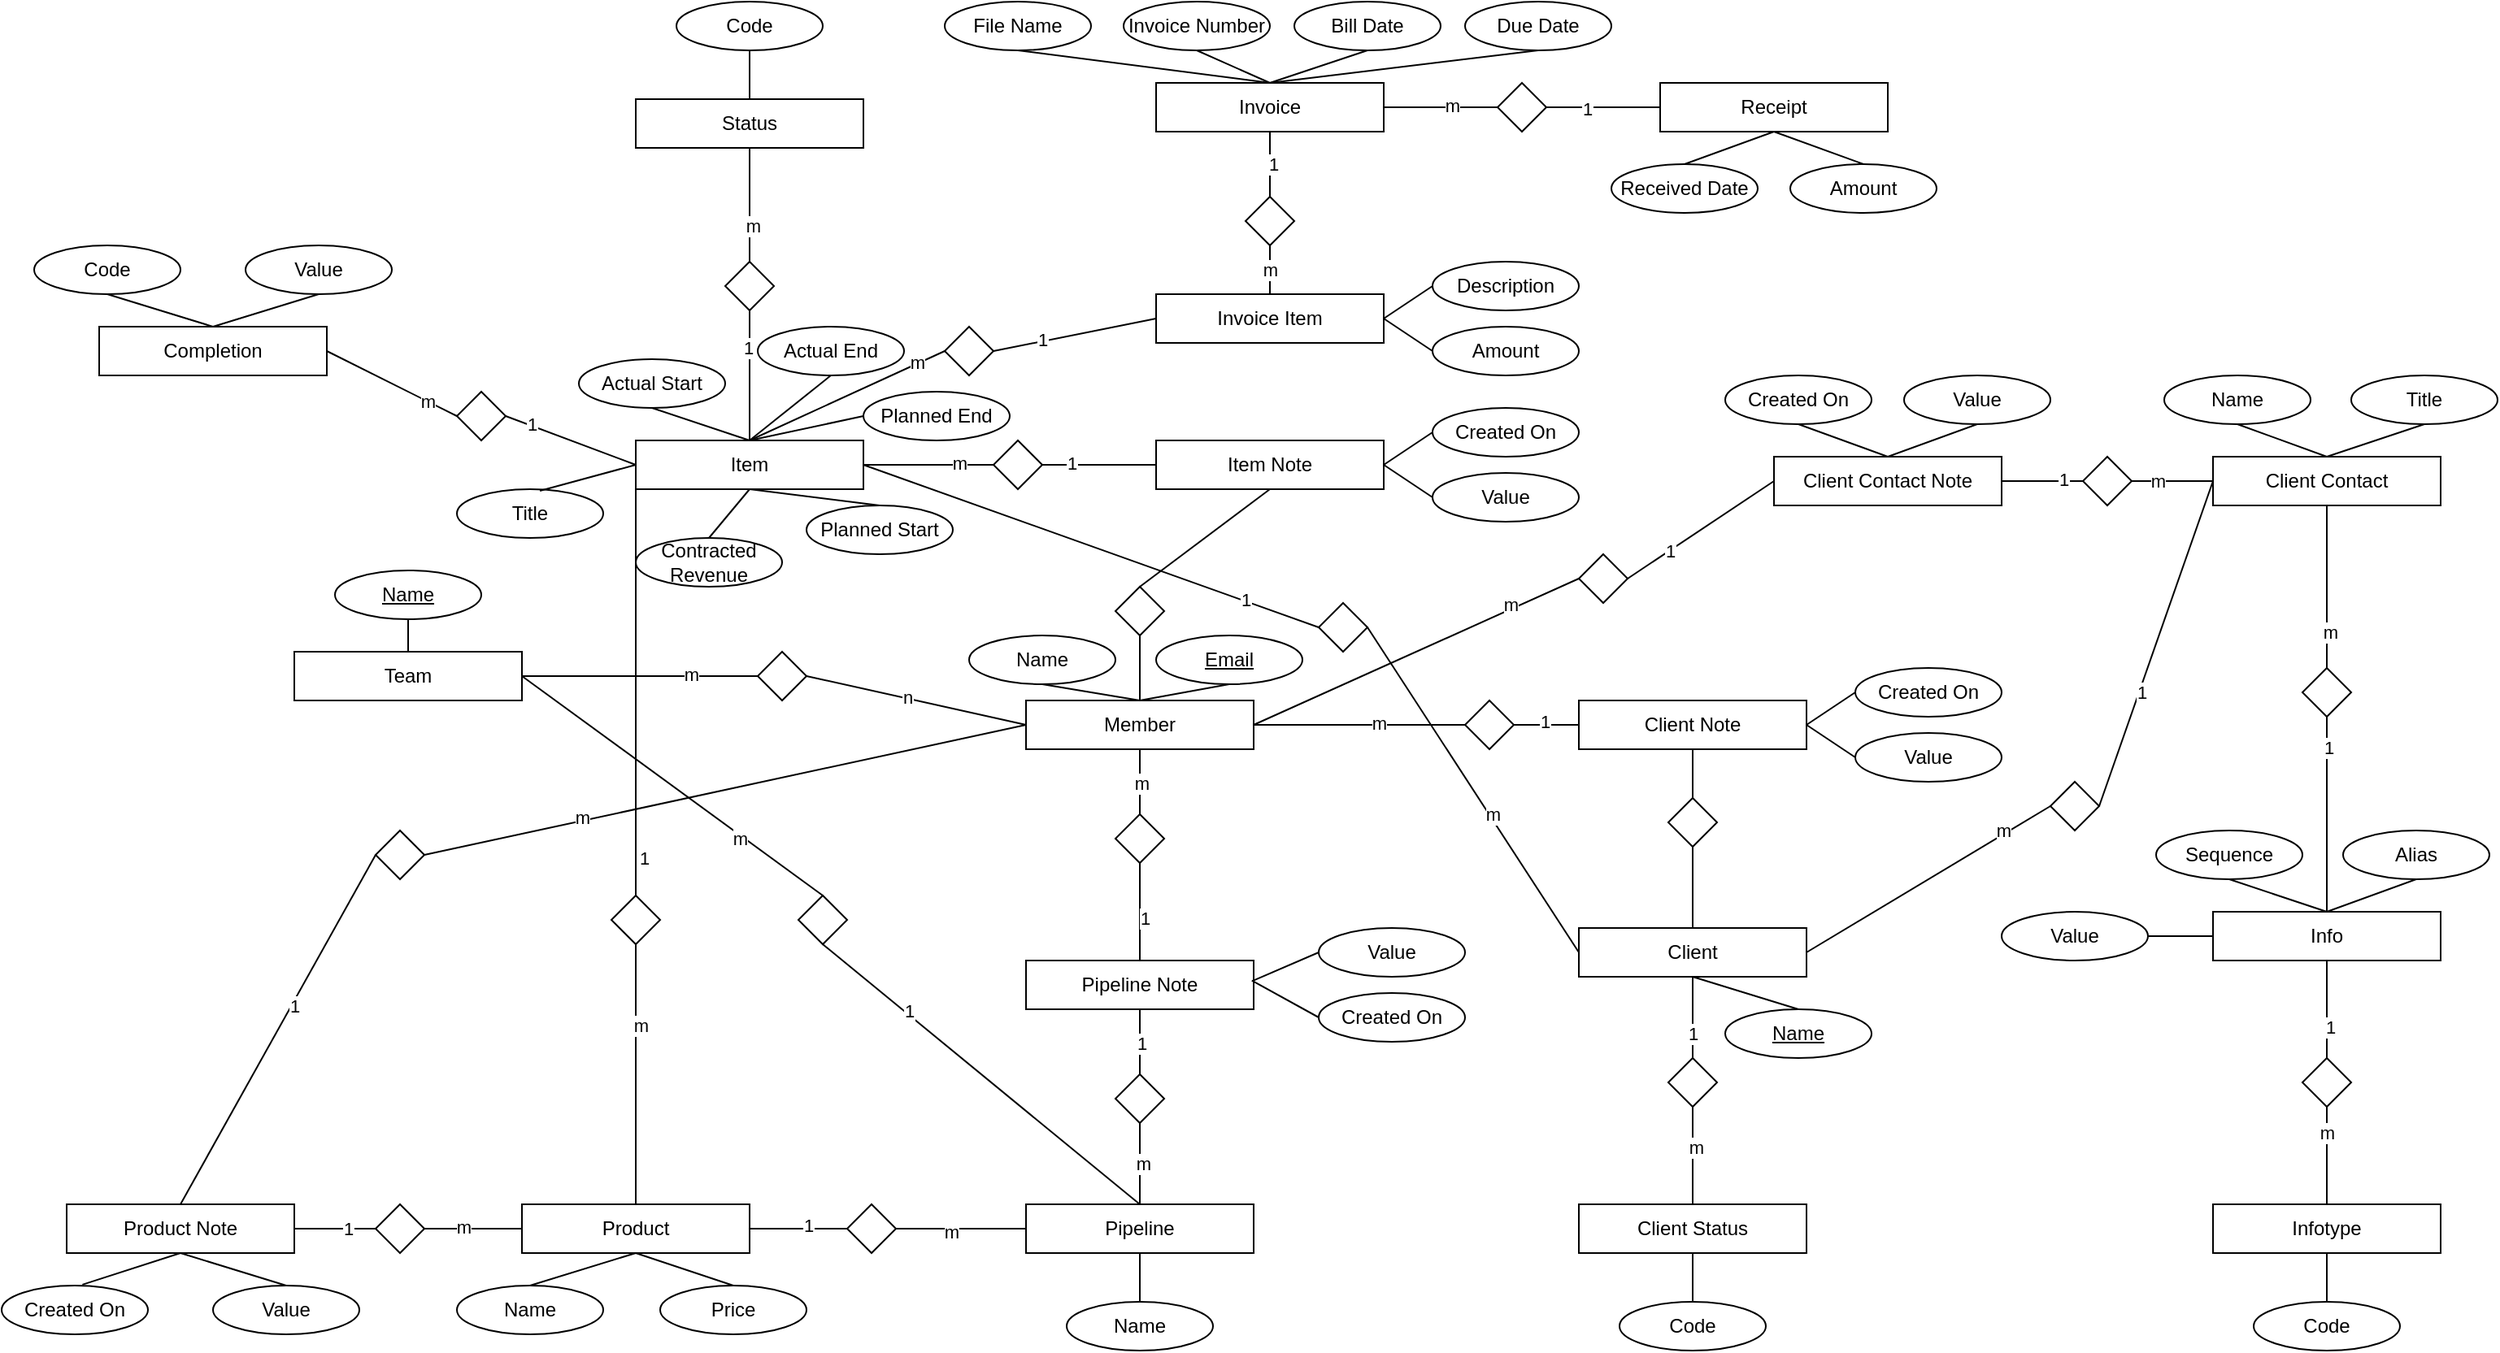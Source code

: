 <mxfile version="16.4.7" type="google"><diagram id="R2lEEEUBdFMjLlhIrx00" name="Page-1"><mxGraphModel dx="555" dy="425" grid="1" gridSize="10" guides="1" tooltips="1" connect="1" arrows="1" fold="1" page="1" pageScale="1" pageWidth="1600" pageHeight="900" math="0" shadow="0" extFonts="Permanent Marker^https://fonts.googleapis.com/css?family=Permanent+Marker"><root><mxCell id="0"/><mxCell id="1" parent="0"/><mxCell id="YaZyWHt_L1OXD_HgsdzW-18" value="" style="rhombus;whiteSpace=wrap;html=1;shadow=0;" parent="1" vertex="1"><mxGeometry x="840" y="390" width="30" height="30" as="geometry"/></mxCell><mxCell id="YaZyWHt_L1OXD_HgsdzW-21" value="" style="rhombus;whiteSpace=wrap;html=1;shadow=0;" parent="1" vertex="1"><mxGeometry x="405" y="570" width="30" height="30" as="geometry"/></mxCell><mxCell id="YaZyWHt_L1OXD_HgsdzW-22" value="" style="rhombus;whiteSpace=wrap;html=1;shadow=0;" parent="1" vertex="1"><mxGeometry x="520" y="570" width="30" height="30" as="geometry"/></mxCell><mxCell id="YaZyWHt_L1OXD_HgsdzW-23" value="" style="rhombus;whiteSpace=wrap;html=1;shadow=0;" parent="1" vertex="1"><mxGeometry x="550" y="760" width="30" height="30" as="geometry"/></mxCell><mxCell id="YaZyWHt_L1OXD_HgsdzW-24" value="" style="rhombus;whiteSpace=wrap;html=1;shadow=0;" parent="1" vertex="1"><mxGeometry x="260" y="760" width="30" height="30" as="geometry"/></mxCell><mxCell id="YaZyWHt_L1OXD_HgsdzW-25" value="" style="rhombus;whiteSpace=wrap;html=1;shadow=0;" parent="1" vertex="1"><mxGeometry x="310" y="260" width="30" height="30" as="geometry"/></mxCell><mxCell id="YaZyWHt_L1OXD_HgsdzW-26" value="" style="rhombus;whiteSpace=wrap;html=1;shadow=0;" parent="1" vertex="1"><mxGeometry x="475" y="180" width="30" height="30" as="geometry"/></mxCell><mxCell id="YaZyWHt_L1OXD_HgsdzW-28" value="" style="rhombus;whiteSpace=wrap;html=1;shadow=0;" parent="1" vertex="1"><mxGeometry x="640" y="290" width="30" height="30" as="geometry"/></mxCell><mxCell id="YaZyWHt_L1OXD_HgsdzW-29" value="" style="rhombus;whiteSpace=wrap;html=1;shadow=0;" parent="1" vertex="1"><mxGeometry x="610" y="220" width="30" height="30" as="geometry"/></mxCell><mxCell id="YaZyWHt_L1OXD_HgsdzW-30" value="" style="rhombus;whiteSpace=wrap;html=1;shadow=0;" parent="1" vertex="1"><mxGeometry x="795" y="140" width="30" height="30" as="geometry"/></mxCell><mxCell id="YaZyWHt_L1OXD_HgsdzW-31" value="" style="rhombus;whiteSpace=wrap;html=1;shadow=0;" parent="1" vertex="1"><mxGeometry x="950" y="70" width="30" height="30" as="geometry"/></mxCell><mxCell id="YaZyWHt_L1OXD_HgsdzW-32" value="" style="rhombus;whiteSpace=wrap;html=1;shadow=0;" parent="1" vertex="1"><mxGeometry x="1445" y="430" width="30" height="30" as="geometry"/></mxCell><mxCell id="YaZyWHt_L1OXD_HgsdzW-33" value="" style="rhombus;whiteSpace=wrap;html=1;shadow=0;" parent="1" vertex="1"><mxGeometry x="1445" y="670" width="30" height="30" as="geometry"/></mxCell><mxCell id="YaZyWHt_L1OXD_HgsdzW-34" value="" style="rhombus;whiteSpace=wrap;html=1;shadow=0;" parent="1" vertex="1"><mxGeometry x="1290" y="500" width="30" height="30" as="geometry"/></mxCell><mxCell id="YaZyWHt_L1OXD_HgsdzW-35" value="" style="rhombus;whiteSpace=wrap;html=1;shadow=0;" parent="1" vertex="1"><mxGeometry x="1055" y="510" width="30" height="30" as="geometry"/></mxCell><mxCell id="YaZyWHt_L1OXD_HgsdzW-36" value="" style="rhombus;whiteSpace=wrap;html=1;shadow=0;" parent="1" vertex="1"><mxGeometry x="1055" y="670" width="30" height="30" as="geometry"/></mxCell><mxCell id="YaZyWHt_L1OXD_HgsdzW-37" value="" style="rhombus;whiteSpace=wrap;html=1;shadow=0;" parent="1" vertex="1"><mxGeometry x="495" y="420" width="30" height="30" as="geometry"/></mxCell><mxCell id="YaZyWHt_L1OXD_HgsdzW-38" value="" style="rhombus;whiteSpace=wrap;html=1;shadow=0;" parent="1" vertex="1"><mxGeometry x="260" y="530" width="30" height="30" as="geometry"/></mxCell><mxCell id="YaZyWHt_L1OXD_HgsdzW-40" value="" style="rhombus;whiteSpace=wrap;html=1;shadow=0;" parent="1" vertex="1"><mxGeometry x="715" y="380" width="30" height="30" as="geometry"/></mxCell><mxCell id="YaZyWHt_L1OXD_HgsdzW-41" value="" style="rhombus;whiteSpace=wrap;html=1;shadow=0;" parent="1" vertex="1"><mxGeometry x="930" y="450" width="30" height="30" as="geometry"/></mxCell><mxCell id="YaZyWHt_L1OXD_HgsdzW-42" value="" style="rhombus;whiteSpace=wrap;html=1;shadow=0;" parent="1" vertex="1"><mxGeometry x="715" y="520" width="30" height="30" as="geometry"/></mxCell><mxCell id="YaZyWHt_L1OXD_HgsdzW-19" value="" style="rhombus;whiteSpace=wrap;html=1;shadow=0;" parent="1" vertex="1"><mxGeometry x="715" y="680" width="30" height="30" as="geometry"/></mxCell><mxCell id="YaZyWHt_L1OXD_HgsdzW-43" value="Infotype" style="rounded=0;whiteSpace=wrap;html=1;shadow=0;" parent="1" vertex="1"><mxGeometry x="1390" y="760" width="140" height="30" as="geometry"/></mxCell><mxCell id="YaZyWHt_L1OXD_HgsdzW-44" value="Info" style="rounded=0;whiteSpace=wrap;html=1;shadow=0;" parent="1" vertex="1"><mxGeometry x="1390" y="580" width="140" height="30" as="geometry"/></mxCell><mxCell id="YaZyWHt_L1OXD_HgsdzW-45" value="Receipt" style="rounded=0;whiteSpace=wrap;html=1;shadow=0;" parent="1" vertex="1"><mxGeometry x="1050" y="70" width="140" height="30" as="geometry"/></mxCell><mxCell id="YaZyWHt_L1OXD_HgsdzW-46" value="Invoice Item" style="rounded=0;whiteSpace=wrap;html=1;shadow=0;" parent="1" vertex="1"><mxGeometry x="740" y="200" width="140" height="30" as="geometry"/></mxCell><mxCell id="YaZyWHt_L1OXD_HgsdzW-47" value="Invoice" style="rounded=0;whiteSpace=wrap;html=1;shadow=0;" parent="1" vertex="1"><mxGeometry x="740" y="70" width="140" height="30" as="geometry"/></mxCell><mxCell id="YaZyWHt_L1OXD_HgsdzW-48" value="Status" style="rounded=0;whiteSpace=wrap;html=1;shadow=0;" parent="1" vertex="1"><mxGeometry x="420" y="80" width="140" height="30" as="geometry"/></mxCell><mxCell id="YaZyWHt_L1OXD_HgsdzW-49" value="Completion" style="rounded=0;whiteSpace=wrap;html=1;shadow=0;" parent="1" vertex="1"><mxGeometry x="90" y="220" width="140" height="30" as="geometry"/></mxCell><mxCell id="YaZyWHt_L1OXD_HgsdzW-50" value="Item Note" style="rounded=0;whiteSpace=wrap;html=1;shadow=0;" parent="1" vertex="1"><mxGeometry x="740" y="290" width="140" height="30" as="geometry"/></mxCell><mxCell id="YaZyWHt_L1OXD_HgsdzW-51" value="Item" style="rounded=0;whiteSpace=wrap;html=1;shadow=0;" parent="1" vertex="1"><mxGeometry x="420" y="290" width="140" height="30" as="geometry"/></mxCell><mxCell id="YaZyWHt_L1OXD_HgsdzW-52" value="Client Contact Note" style="rounded=0;whiteSpace=wrap;html=1;shadow=0;" parent="1" vertex="1"><mxGeometry x="1120" y="300" width="140" height="30" as="geometry"/></mxCell><mxCell id="YaZyWHt_L1OXD_HgsdzW-53" value="Client Contact" style="rounded=0;whiteSpace=wrap;html=1;shadow=0;" parent="1" vertex="1"><mxGeometry x="1390" y="300" width="140" height="30" as="geometry"/></mxCell><mxCell id="YaZyWHt_L1OXD_HgsdzW-54" value="Client Note" style="rounded=0;whiteSpace=wrap;html=1;shadow=0;" parent="1" vertex="1"><mxGeometry x="1000" y="450" width="140" height="30" as="geometry"/></mxCell><mxCell id="YaZyWHt_L1OXD_HgsdzW-55" value="Client Status" style="rounded=0;whiteSpace=wrap;html=1;shadow=0;" parent="1" vertex="1"><mxGeometry x="1000" y="760" width="140" height="30" as="geometry"/></mxCell><mxCell id="YaZyWHt_L1OXD_HgsdzW-56" value="Client" style="rounded=0;whiteSpace=wrap;html=1;shadow=0;" parent="1" vertex="1"><mxGeometry x="1000" y="590" width="140" height="30" as="geometry"/></mxCell><mxCell id="YaZyWHt_L1OXD_HgsdzW-57" value="Product Note" style="rounded=0;whiteSpace=wrap;html=1;shadow=0;" parent="1" vertex="1"><mxGeometry x="70" y="760" width="140" height="30" as="geometry"/></mxCell><mxCell id="YaZyWHt_L1OXD_HgsdzW-58" value="Product" style="rounded=0;whiteSpace=wrap;html=1;shadow=0;" parent="1" vertex="1"><mxGeometry x="350" y="760" width="140" height="30" as="geometry"/></mxCell><mxCell id="YaZyWHt_L1OXD_HgsdzW-59" value="Pipeline Note" style="rounded=0;whiteSpace=wrap;html=1;shadow=0;" parent="1" vertex="1"><mxGeometry x="660" y="610" width="140" height="30" as="geometry"/></mxCell><mxCell id="YaZyWHt_L1OXD_HgsdzW-60" value="Pipeline" style="rounded=0;whiteSpace=wrap;html=1;shadow=0;" parent="1" vertex="1"><mxGeometry x="660" y="760" width="140" height="30" as="geometry"/></mxCell><mxCell id="YaZyWHt_L1OXD_HgsdzW-61" value="Team" style="rounded=0;whiteSpace=wrap;html=1;shadow=0;" parent="1" vertex="1"><mxGeometry x="210" y="420" width="140" height="30" as="geometry"/></mxCell><mxCell id="YaZyWHt_L1OXD_HgsdzW-62" value="Member" style="rounded=0;whiteSpace=wrap;html=1;shadow=0;" parent="1" vertex="1"><mxGeometry x="660" y="450" width="140" height="30" as="geometry"/></mxCell><mxCell id="YaZyWHt_L1OXD_HgsdzW-67" value="" style="endArrow=none;html=1;rounded=1;entryX=0.5;entryY=0;entryDx=0;entryDy=0;exitX=0.5;exitY=1;exitDx=0;exitDy=0;" parent="1" source="YaZyWHt_L1OXD_HgsdzW-59" target="YaZyWHt_L1OXD_HgsdzW-19" edge="1"><mxGeometry width="50" height="50" relative="1" as="geometry"><mxPoint x="270" y="660" as="sourcePoint"/><mxPoint x="320" y="610" as="targetPoint"/></mxGeometry></mxCell><mxCell id="RY98cwBb1LQDbsIJvX49-121" value="1" style="edgeLabel;html=1;align=center;verticalAlign=middle;resizable=0;points=[];" vertex="1" connectable="0" parent="YaZyWHt_L1OXD_HgsdzW-67"><mxGeometry x="0.058" y="1" relative="1" as="geometry"><mxPoint as="offset"/></mxGeometry></mxCell><mxCell id="YaZyWHt_L1OXD_HgsdzW-68" value="" style="endArrow=none;html=1;rounded=1;entryX=0.5;entryY=0;entryDx=0;entryDy=0;exitX=0.5;exitY=1;exitDx=0;exitDy=0;" parent="1" source="YaZyWHt_L1OXD_HgsdzW-19" target="YaZyWHt_L1OXD_HgsdzW-60" edge="1"><mxGeometry width="50" height="50" relative="1" as="geometry"><mxPoint x="270" y="625" as="sourcePoint"/><mxPoint x="340" y="625" as="targetPoint"/><Array as="points"/></mxGeometry></mxCell><mxCell id="RY98cwBb1LQDbsIJvX49-122" value="m" style="edgeLabel;html=1;align=center;verticalAlign=middle;resizable=0;points=[];" vertex="1" connectable="0" parent="YaZyWHt_L1OXD_HgsdzW-68"><mxGeometry x="-0.02" y="2" relative="1" as="geometry"><mxPoint as="offset"/></mxGeometry></mxCell><mxCell id="YaZyWHt_L1OXD_HgsdzW-69" value="" style="endArrow=none;html=1;rounded=1;exitX=0.5;exitY=0;exitDx=0;exitDy=0;entryX=0.5;entryY=1;entryDx=0;entryDy=0;" parent="1" source="YaZyWHt_L1OXD_HgsdzW-59" target="YaZyWHt_L1OXD_HgsdzW-42" edge="1"><mxGeometry width="50" height="50" relative="1" as="geometry"><mxPoint x="240" y="590" as="sourcePoint"/><mxPoint x="290" y="540" as="targetPoint"/></mxGeometry></mxCell><mxCell id="RY98cwBb1LQDbsIJvX49-134" value="1" style="edgeLabel;html=1;align=center;verticalAlign=middle;resizable=0;points=[];" vertex="1" connectable="0" parent="YaZyWHt_L1OXD_HgsdzW-69"><mxGeometry x="-0.127" y="-3" relative="1" as="geometry"><mxPoint as="offset"/></mxGeometry></mxCell><mxCell id="YaZyWHt_L1OXD_HgsdzW-70" value="" style="endArrow=none;html=1;rounded=1;exitX=0.5;exitY=0;exitDx=0;exitDy=0;entryX=0.5;entryY=1;entryDx=0;entryDy=0;" parent="1" source="YaZyWHt_L1OXD_HgsdzW-42" target="YaZyWHt_L1OXD_HgsdzW-62" edge="1"><mxGeometry width="50" height="50" relative="1" as="geometry"><mxPoint x="270" y="610" as="sourcePoint"/><mxPoint x="350" y="545" as="targetPoint"/></mxGeometry></mxCell><mxCell id="RY98cwBb1LQDbsIJvX49-133" value="m" style="edgeLabel;html=1;align=center;verticalAlign=middle;resizable=0;points=[];" vertex="1" connectable="0" parent="YaZyWHt_L1OXD_HgsdzW-70"><mxGeometry x="-0.03" y="-1" relative="1" as="geometry"><mxPoint as="offset"/></mxGeometry></mxCell><mxCell id="YaZyWHt_L1OXD_HgsdzW-71" value="" style="endArrow=none;html=1;rounded=1;exitX=1;exitY=0.5;exitDx=0;exitDy=0;entryX=0;entryY=0.5;entryDx=0;entryDy=0;" parent="1" source="YaZyWHt_L1OXD_HgsdzW-62" target="YaZyWHt_L1OXD_HgsdzW-41" edge="1"><mxGeometry width="50" height="50" relative="1" as="geometry"><mxPoint x="420" y="545" as="sourcePoint"/><mxPoint x="860" y="480" as="targetPoint"/></mxGeometry></mxCell><mxCell id="RY98cwBb1LQDbsIJvX49-110" value="m" style="edgeLabel;html=1;align=center;verticalAlign=middle;resizable=0;points=[];" vertex="1" connectable="0" parent="YaZyWHt_L1OXD_HgsdzW-71"><mxGeometry x="0.182" y="1" relative="1" as="geometry"><mxPoint as="offset"/></mxGeometry></mxCell><mxCell id="YaZyWHt_L1OXD_HgsdzW-75" value="" style="endArrow=none;html=1;rounded=1;exitX=1;exitY=0.5;exitDx=0;exitDy=0;entryX=0;entryY=0.5;entryDx=0;entryDy=0;" parent="1" source="YaZyWHt_L1OXD_HgsdzW-41" target="YaZyWHt_L1OXD_HgsdzW-54" edge="1"><mxGeometry width="50" height="50" relative="1" as="geometry"><mxPoint x="700" y="475" as="sourcePoint"/><mxPoint x="870" y="495" as="targetPoint"/></mxGeometry></mxCell><mxCell id="RY98cwBb1LQDbsIJvX49-109" value="1" style="edgeLabel;html=1;align=center;verticalAlign=middle;resizable=0;points=[];" vertex="1" connectable="0" parent="YaZyWHt_L1OXD_HgsdzW-75"><mxGeometry x="-0.075" y="2" relative="1" as="geometry"><mxPoint as="offset"/></mxGeometry></mxCell><mxCell id="YaZyWHt_L1OXD_HgsdzW-76" value="" style="endArrow=none;html=1;rounded=1;exitX=0.5;exitY=0;exitDx=0;exitDy=0;entryX=0.5;entryY=1;entryDx=0;entryDy=0;" parent="1" source="YaZyWHt_L1OXD_HgsdzW-62" target="YaZyWHt_L1OXD_HgsdzW-40" edge="1"><mxGeometry width="50" height="50" relative="1" as="geometry"><mxPoint x="700" y="475" as="sourcePoint"/><mxPoint x="870" y="495" as="targetPoint"/></mxGeometry></mxCell><mxCell id="YaZyWHt_L1OXD_HgsdzW-77" value="" style="endArrow=none;html=1;rounded=1;exitX=0.5;exitY=0;exitDx=0;exitDy=0;entryX=0.5;entryY=1;entryDx=0;entryDy=0;" parent="1" source="YaZyWHt_L1OXD_HgsdzW-40" target="YaZyWHt_L1OXD_HgsdzW-50" edge="1"><mxGeometry width="50" height="50" relative="1" as="geometry"><mxPoint x="700" y="475" as="sourcePoint"/><mxPoint x="850" y="375" as="targetPoint"/></mxGeometry></mxCell><mxCell id="YaZyWHt_L1OXD_HgsdzW-39" value="" style="rhombus;whiteSpace=wrap;html=1;shadow=0;" parent="1" vertex="1"><mxGeometry x="1000" y="360" width="30" height="30" as="geometry"/></mxCell><mxCell id="YaZyWHt_L1OXD_HgsdzW-78" value="" style="endArrow=none;html=1;rounded=1;exitX=1;exitY=0.5;exitDx=0;exitDy=0;entryX=0;entryY=0.5;entryDx=0;entryDy=0;" parent="1" source="YaZyWHt_L1OXD_HgsdzW-62" target="YaZyWHt_L1OXD_HgsdzW-39" edge="1"><mxGeometry width="50" height="50" relative="1" as="geometry"><mxPoint x="700" y="475" as="sourcePoint"/><mxPoint x="850" y="375" as="targetPoint"/></mxGeometry></mxCell><mxCell id="RY98cwBb1LQDbsIJvX49-111" value="m" style="edgeLabel;html=1;align=center;verticalAlign=middle;resizable=0;points=[];" vertex="1" connectable="0" parent="YaZyWHt_L1OXD_HgsdzW-78"><mxGeometry x="0.589" y="3" relative="1" as="geometry"><mxPoint as="offset"/></mxGeometry></mxCell><mxCell id="YaZyWHt_L1OXD_HgsdzW-79" value="" style="endArrow=none;html=1;rounded=1;exitX=1;exitY=0.5;exitDx=0;exitDy=0;entryX=0;entryY=0.5;entryDx=0;entryDy=0;" parent="1" source="YaZyWHt_L1OXD_HgsdzW-39" target="YaZyWHt_L1OXD_HgsdzW-52" edge="1"><mxGeometry width="50" height="50" relative="1" as="geometry"><mxPoint x="710" y="485" as="sourcePoint"/><mxPoint x="860" y="385" as="targetPoint"/></mxGeometry></mxCell><mxCell id="RY98cwBb1LQDbsIJvX49-112" value="1" style="edgeLabel;html=1;align=center;verticalAlign=middle;resizable=0;points=[];" vertex="1" connectable="0" parent="YaZyWHt_L1OXD_HgsdzW-79"><mxGeometry x="-0.413" relative="1" as="geometry"><mxPoint as="offset"/></mxGeometry></mxCell><mxCell id="YaZyWHt_L1OXD_HgsdzW-80" value="" style="endArrow=none;html=1;rounded=1;exitX=1;exitY=0.5;exitDx=0;exitDy=0;entryX=0;entryY=0.5;entryDx=0;entryDy=0;" parent="1" source="YaZyWHt_L1OXD_HgsdzW-38" target="YaZyWHt_L1OXD_HgsdzW-62" edge="1"><mxGeometry width="50" height="50" relative="1" as="geometry"><mxPoint x="720" y="495" as="sourcePoint"/><mxPoint x="870" y="395" as="targetPoint"/></mxGeometry></mxCell><mxCell id="RY98cwBb1LQDbsIJvX49-127" value="m" style="edgeLabel;html=1;align=center;verticalAlign=middle;resizable=0;points=[];" vertex="1" connectable="0" parent="YaZyWHt_L1OXD_HgsdzW-80"><mxGeometry x="-0.473" y="2" relative="1" as="geometry"><mxPoint as="offset"/></mxGeometry></mxCell><mxCell id="YaZyWHt_L1OXD_HgsdzW-81" value="" style="endArrow=none;html=1;rounded=1;exitX=0.5;exitY=0;exitDx=0;exitDy=0;entryX=0;entryY=0.5;entryDx=0;entryDy=0;" parent="1" source="YaZyWHt_L1OXD_HgsdzW-57" target="YaZyWHt_L1OXD_HgsdzW-38" edge="1"><mxGeometry width="50" height="50" relative="1" as="geometry"><mxPoint x="730" y="505" as="sourcePoint"/><mxPoint x="470" y="375" as="targetPoint"/></mxGeometry></mxCell><mxCell id="RY98cwBb1LQDbsIJvX49-128" value="1" style="edgeLabel;html=1;align=center;verticalAlign=middle;resizable=0;points=[];" vertex="1" connectable="0" parent="YaZyWHt_L1OXD_HgsdzW-81"><mxGeometry x="0.142" y="-1" relative="1" as="geometry"><mxPoint as="offset"/></mxGeometry></mxCell><mxCell id="YaZyWHt_L1OXD_HgsdzW-83" value="" style="endArrow=none;html=1;rounded=1;exitX=0;exitY=0.5;exitDx=0;exitDy=0;entryX=1;entryY=0.5;entryDx=0;entryDy=0;" parent="1" source="YaZyWHt_L1OXD_HgsdzW-37" target="YaZyWHt_L1OXD_HgsdzW-61" edge="1"><mxGeometry width="50" height="50" relative="1" as="geometry"><mxPoint x="740" y="515" as="sourcePoint"/><mxPoint x="890" y="415" as="targetPoint"/></mxGeometry></mxCell><mxCell id="RY98cwBb1LQDbsIJvX49-93" value="m" style="edgeLabel;html=1;align=center;verticalAlign=middle;resizable=0;points=[];" vertex="1" connectable="0" parent="YaZyWHt_L1OXD_HgsdzW-83"><mxGeometry x="-0.425" y="-1" relative="1" as="geometry"><mxPoint as="offset"/></mxGeometry></mxCell><mxCell id="YaZyWHt_L1OXD_HgsdzW-85" value="" style="endArrow=none;html=1;rounded=1;exitX=1;exitY=0.5;exitDx=0;exitDy=0;entryX=0;entryY=0.5;entryDx=0;entryDy=0;" parent="1" source="YaZyWHt_L1OXD_HgsdzW-37" target="YaZyWHt_L1OXD_HgsdzW-62" edge="1"><mxGeometry width="50" height="50" relative="1" as="geometry"><mxPoint x="750" y="525" as="sourcePoint"/><mxPoint x="900" y="425" as="targetPoint"/></mxGeometry></mxCell><mxCell id="RY98cwBb1LQDbsIJvX49-92" value="n" style="edgeLabel;html=1;align=center;verticalAlign=middle;resizable=0;points=[];" vertex="1" connectable="0" parent="YaZyWHt_L1OXD_HgsdzW-85"><mxGeometry x="-0.084" y="1" relative="1" as="geometry"><mxPoint as="offset"/></mxGeometry></mxCell><mxCell id="YaZyWHt_L1OXD_HgsdzW-87" value="" style="endArrow=none;html=1;rounded=1;exitX=0.5;exitY=0;exitDx=0;exitDy=0;entryX=0.5;entryY=1;entryDx=0;entryDy=0;" parent="1" source="YaZyWHt_L1OXD_HgsdzW-56" target="YaZyWHt_L1OXD_HgsdzW-35" edge="1"><mxGeometry width="50" height="50" relative="1" as="geometry"><mxPoint x="760" y="535" as="sourcePoint"/><mxPoint x="910" y="435" as="targetPoint"/></mxGeometry></mxCell><mxCell id="YaZyWHt_L1OXD_HgsdzW-88" value="" style="endArrow=none;html=1;rounded=1;exitX=0.5;exitY=0;exitDx=0;exitDy=0;entryX=0.5;entryY=1;entryDx=0;entryDy=0;" parent="1" source="YaZyWHt_L1OXD_HgsdzW-35" target="YaZyWHt_L1OXD_HgsdzW-54" edge="1"><mxGeometry width="50" height="50" relative="1" as="geometry"><mxPoint x="770" y="545" as="sourcePoint"/><mxPoint x="920" y="445" as="targetPoint"/></mxGeometry></mxCell><mxCell id="YaZyWHt_L1OXD_HgsdzW-89" value="" style="endArrow=none;html=1;rounded=1;exitX=0;exitY=0.5;exitDx=0;exitDy=0;entryX=1;entryY=0.5;entryDx=0;entryDy=0;" parent="1" source="YaZyWHt_L1OXD_HgsdzW-53" target="YaZyWHt_L1OXD_HgsdzW-34" edge="1"><mxGeometry width="50" height="50" relative="1" as="geometry"><mxPoint x="1130" y="625" as="sourcePoint"/><mxPoint x="1080" y="625" as="targetPoint"/></mxGeometry></mxCell><mxCell id="RY98cwBb1LQDbsIJvX49-136" value="1" style="edgeLabel;html=1;align=center;verticalAlign=middle;resizable=0;points=[];" vertex="1" connectable="0" parent="YaZyWHt_L1OXD_HgsdzW-89"><mxGeometry x="0.299" y="1" relative="1" as="geometry"><mxPoint as="offset"/></mxGeometry></mxCell><mxCell id="YaZyWHt_L1OXD_HgsdzW-90" value="" style="endArrow=none;html=1;rounded=1;exitX=0;exitY=0.5;exitDx=0;exitDy=0;entryX=1;entryY=0.5;entryDx=0;entryDy=0;" parent="1" source="YaZyWHt_L1OXD_HgsdzW-34" target="YaZyWHt_L1OXD_HgsdzW-56" edge="1"><mxGeometry width="50" height="50" relative="1" as="geometry"><mxPoint x="1140" y="635" as="sourcePoint"/><mxPoint x="1090" y="635" as="targetPoint"/></mxGeometry></mxCell><mxCell id="RY98cwBb1LQDbsIJvX49-135" value="m" style="edgeLabel;html=1;align=center;verticalAlign=middle;resizable=0;points=[];" vertex="1" connectable="0" parent="YaZyWHt_L1OXD_HgsdzW-90"><mxGeometry x="-0.626" y="-2" relative="1" as="geometry"><mxPoint as="offset"/></mxGeometry></mxCell><mxCell id="YaZyWHt_L1OXD_HgsdzW-91" value="" style="rhombus;whiteSpace=wrap;html=1;shadow=0;" parent="1" vertex="1"><mxGeometry x="1310" y="300" width="30" height="30" as="geometry"/></mxCell><mxCell id="YaZyWHt_L1OXD_HgsdzW-92" value="" style="endArrow=none;html=1;rounded=1;exitX=0.5;exitY=0;exitDx=0;exitDy=0;entryX=0.5;entryY=1;entryDx=0;entryDy=0;" parent="1" source="YaZyWHt_L1OXD_HgsdzW-36" target="YaZyWHt_L1OXD_HgsdzW-56" edge="1"><mxGeometry width="50" height="50" relative="1" as="geometry"><mxPoint x="1130" y="625" as="sourcePoint"/><mxPoint x="1080" y="625" as="targetPoint"/></mxGeometry></mxCell><mxCell id="RY98cwBb1LQDbsIJvX49-119" value="1" style="edgeLabel;html=1;align=center;verticalAlign=middle;resizable=0;points=[];" vertex="1" connectable="0" parent="YaZyWHt_L1OXD_HgsdzW-92"><mxGeometry x="-0.38" relative="1" as="geometry"><mxPoint as="offset"/></mxGeometry></mxCell><mxCell id="YaZyWHt_L1OXD_HgsdzW-93" value="" style="endArrow=none;html=1;rounded=1;exitX=0.5;exitY=0;exitDx=0;exitDy=0;entryX=0.5;entryY=1;entryDx=0;entryDy=0;" parent="1" source="YaZyWHt_L1OXD_HgsdzW-55" target="YaZyWHt_L1OXD_HgsdzW-36" edge="1"><mxGeometry width="50" height="50" relative="1" as="geometry"><mxPoint x="1140" y="635" as="sourcePoint"/><mxPoint x="1090" y="635" as="targetPoint"/></mxGeometry></mxCell><mxCell id="RY98cwBb1LQDbsIJvX49-120" value="m" style="edgeLabel;html=1;align=center;verticalAlign=middle;resizable=0;points=[];" vertex="1" connectable="0" parent="YaZyWHt_L1OXD_HgsdzW-93"><mxGeometry x="0.183" y="-2" relative="1" as="geometry"><mxPoint as="offset"/></mxGeometry></mxCell><mxCell id="YaZyWHt_L1OXD_HgsdzW-94" value="" style="endArrow=none;html=1;rounded=1;exitX=0;exitY=0.5;exitDx=0;exitDy=0;entryX=1;entryY=0.5;entryDx=0;entryDy=0;" parent="1" source="YaZyWHt_L1OXD_HgsdzW-53" target="YaZyWHt_L1OXD_HgsdzW-91" edge="1"><mxGeometry width="50" height="50" relative="1" as="geometry"><mxPoint x="1150" y="645" as="sourcePoint"/><mxPoint x="1100" y="645" as="targetPoint"/></mxGeometry></mxCell><mxCell id="RY98cwBb1LQDbsIJvX49-114" value="m" style="edgeLabel;html=1;align=center;verticalAlign=middle;resizable=0;points=[];" vertex="1" connectable="0" parent="YaZyWHt_L1OXD_HgsdzW-94"><mxGeometry x="0.387" y="-1" relative="1" as="geometry"><mxPoint y="1" as="offset"/></mxGeometry></mxCell><mxCell id="YaZyWHt_L1OXD_HgsdzW-95" value="" style="endArrow=none;html=1;rounded=1;exitX=0;exitY=0.5;exitDx=0;exitDy=0;entryX=1;entryY=0.5;entryDx=0;entryDy=0;" parent="1" source="YaZyWHt_L1OXD_HgsdzW-91" target="YaZyWHt_L1OXD_HgsdzW-52" edge="1"><mxGeometry width="50" height="50" relative="1" as="geometry"><mxPoint x="1160" y="655" as="sourcePoint"/><mxPoint x="1110" y="655" as="targetPoint"/></mxGeometry></mxCell><mxCell id="RY98cwBb1LQDbsIJvX49-113" value="1" style="edgeLabel;html=1;align=center;verticalAlign=middle;resizable=0;points=[];" vertex="1" connectable="0" parent="YaZyWHt_L1OXD_HgsdzW-95"><mxGeometry x="-0.513" relative="1" as="geometry"><mxPoint y="-1" as="offset"/></mxGeometry></mxCell><mxCell id="YaZyWHt_L1OXD_HgsdzW-96" value="" style="endArrow=none;html=1;rounded=1;exitX=0.5;exitY=1;exitDx=0;exitDy=0;entryX=0.5;entryY=0;entryDx=0;entryDy=0;" parent="1" source="YaZyWHt_L1OXD_HgsdzW-44" target="YaZyWHt_L1OXD_HgsdzW-33" edge="1"><mxGeometry width="50" height="50" relative="1" as="geometry"><mxPoint x="1170" y="665" as="sourcePoint"/><mxPoint x="1120" y="665" as="targetPoint"/></mxGeometry></mxCell><mxCell id="RY98cwBb1LQDbsIJvX49-118" value="1" style="edgeLabel;html=1;align=center;verticalAlign=middle;resizable=0;points=[];" vertex="1" connectable="0" parent="YaZyWHt_L1OXD_HgsdzW-96"><mxGeometry x="0.344" y="2" relative="1" as="geometry"><mxPoint as="offset"/></mxGeometry></mxCell><mxCell id="YaZyWHt_L1OXD_HgsdzW-97" value="" style="endArrow=none;html=1;rounded=1;exitX=0.5;exitY=1;exitDx=0;exitDy=0;entryX=0.5;entryY=0;entryDx=0;entryDy=0;" parent="1" source="YaZyWHt_L1OXD_HgsdzW-33" target="YaZyWHt_L1OXD_HgsdzW-43" edge="1"><mxGeometry width="50" height="50" relative="1" as="geometry"><mxPoint x="1180" y="675" as="sourcePoint"/><mxPoint x="1130" y="675" as="targetPoint"/></mxGeometry></mxCell><mxCell id="RY98cwBb1LQDbsIJvX49-117" value="m" style="edgeLabel;html=1;align=center;verticalAlign=middle;resizable=0;points=[];" vertex="1" connectable="0" parent="YaZyWHt_L1OXD_HgsdzW-97"><mxGeometry x="-0.461" relative="1" as="geometry"><mxPoint as="offset"/></mxGeometry></mxCell><mxCell id="YaZyWHt_L1OXD_HgsdzW-99" value="" style="endArrow=none;html=1;rounded=1;entryX=0.5;entryY=0;entryDx=0;entryDy=0;exitX=0.5;exitY=1;exitDx=0;exitDy=0;" parent="1" source="YaZyWHt_L1OXD_HgsdzW-53" target="YaZyWHt_L1OXD_HgsdzW-32" edge="1"><mxGeometry width="50" height="50" relative="1" as="geometry"><mxPoint x="1390" y="620" as="sourcePoint"/><mxPoint x="1140" y="685" as="targetPoint"/></mxGeometry></mxCell><mxCell id="RY98cwBb1LQDbsIJvX49-115" value="m" style="edgeLabel;html=1;align=center;verticalAlign=middle;resizable=0;points=[];" vertex="1" connectable="0" parent="YaZyWHt_L1OXD_HgsdzW-99"><mxGeometry x="0.557" y="2" relative="1" as="geometry"><mxPoint as="offset"/></mxGeometry></mxCell><mxCell id="YaZyWHt_L1OXD_HgsdzW-100" value="" style="endArrow=none;html=1;rounded=1;exitX=0.5;exitY=1;exitDx=0;exitDy=0;entryX=0.5;entryY=0;entryDx=0;entryDy=0;" parent="1" source="YaZyWHt_L1OXD_HgsdzW-32" target="YaZyWHt_L1OXD_HgsdzW-44" edge="1"><mxGeometry width="50" height="50" relative="1" as="geometry"><mxPoint x="1200" y="695" as="sourcePoint"/><mxPoint x="1150" y="695" as="targetPoint"/></mxGeometry></mxCell><mxCell id="RY98cwBb1LQDbsIJvX49-116" value="1" style="edgeLabel;html=1;align=center;verticalAlign=middle;resizable=0;points=[];" vertex="1" connectable="0" parent="YaZyWHt_L1OXD_HgsdzW-100"><mxGeometry x="-0.689" y="1" relative="1" as="geometry"><mxPoint as="offset"/></mxGeometry></mxCell><mxCell id="YaZyWHt_L1OXD_HgsdzW-101" value="" style="endArrow=none;html=1;rounded=1;exitX=0;exitY=0.5;exitDx=0;exitDy=0;entryX=1;entryY=0.5;entryDx=0;entryDy=0;" parent="1" source="YaZyWHt_L1OXD_HgsdzW-45" target="YaZyWHt_L1OXD_HgsdzW-31" edge="1"><mxGeometry width="50" height="50" relative="1" as="geometry"><mxPoint x="880" y="375" as="sourcePoint"/><mxPoint x="980" y="225" as="targetPoint"/></mxGeometry></mxCell><mxCell id="RY98cwBb1LQDbsIJvX49-94" value="1" style="edgeLabel;html=1;align=center;verticalAlign=middle;resizable=0;points=[];" vertex="1" connectable="0" parent="YaZyWHt_L1OXD_HgsdzW-101"><mxGeometry x="0.294" y="1" relative="1" as="geometry"><mxPoint as="offset"/></mxGeometry></mxCell><mxCell id="YaZyWHt_L1OXD_HgsdzW-102" value="" style="endArrow=none;html=1;rounded=1;exitX=0;exitY=0.5;exitDx=0;exitDy=0;entryX=1;entryY=0.5;entryDx=0;entryDy=0;" parent="1" source="YaZyWHt_L1OXD_HgsdzW-31" target="YaZyWHt_L1OXD_HgsdzW-47" edge="1"><mxGeometry width="50" height="50" relative="1" as="geometry"><mxPoint x="890" y="385" as="sourcePoint"/><mxPoint x="990" y="235" as="targetPoint"/></mxGeometry></mxCell><mxCell id="RY98cwBb1LQDbsIJvX49-95" value="m" style="edgeLabel;html=1;align=center;verticalAlign=middle;resizable=0;points=[];" vertex="1" connectable="0" parent="YaZyWHt_L1OXD_HgsdzW-102"><mxGeometry x="-0.196" y="-1" relative="1" as="geometry"><mxPoint as="offset"/></mxGeometry></mxCell><mxCell id="YaZyWHt_L1OXD_HgsdzW-103" value="m" style="endArrow=none;html=1;rounded=1;exitX=0.5;exitY=1;exitDx=0;exitDy=0;entryX=0.5;entryY=0;entryDx=0;entryDy=0;" parent="1" source="YaZyWHt_L1OXD_HgsdzW-30" target="YaZyWHt_L1OXD_HgsdzW-46" edge="1"><mxGeometry width="50" height="50" relative="1" as="geometry"><mxPoint x="980" y="135" as="sourcePoint"/><mxPoint x="935" y="135" as="targetPoint"/></mxGeometry></mxCell><mxCell id="YaZyWHt_L1OXD_HgsdzW-104" value="" style="endArrow=none;html=1;rounded=1;exitX=0.5;exitY=0;exitDx=0;exitDy=0;entryX=0.5;entryY=1;entryDx=0;entryDy=0;" parent="1" source="YaZyWHt_L1OXD_HgsdzW-30" target="YaZyWHt_L1OXD_HgsdzW-47" edge="1"><mxGeometry width="50" height="50" relative="1" as="geometry"><mxPoint x="990" y="145" as="sourcePoint"/><mxPoint x="945" y="145" as="targetPoint"/></mxGeometry></mxCell><mxCell id="RY98cwBb1LQDbsIJvX49-96" value="1" style="edgeLabel;html=1;align=center;verticalAlign=middle;resizable=0;points=[];" vertex="1" connectable="0" parent="YaZyWHt_L1OXD_HgsdzW-104"><mxGeometry x="0.036" y="-2" relative="1" as="geometry"><mxPoint as="offset"/></mxGeometry></mxCell><mxCell id="YaZyWHt_L1OXD_HgsdzW-105" value="" style="endArrow=none;html=1;rounded=1;exitX=0.5;exitY=0;exitDx=0;exitDy=0;entryX=0;entryY=0.5;entryDx=0;entryDy=0;" parent="1" source="YaZyWHt_L1OXD_HgsdzW-51" target="YaZyWHt_L1OXD_HgsdzW-29" edge="1"><mxGeometry width="50" height="50" relative="1" as="geometry"><mxPoint x="1000" y="155" as="sourcePoint"/><mxPoint x="955" y="155" as="targetPoint"/></mxGeometry></mxCell><mxCell id="RY98cwBb1LQDbsIJvX49-98" value="m" style="edgeLabel;html=1;align=center;verticalAlign=middle;resizable=0;points=[];" vertex="1" connectable="0" parent="YaZyWHt_L1OXD_HgsdzW-105"><mxGeometry x="0.728" y="1" relative="1" as="geometry"><mxPoint as="offset"/></mxGeometry></mxCell><mxCell id="YaZyWHt_L1OXD_HgsdzW-106" value="" style="endArrow=none;html=1;rounded=1;exitX=1;exitY=0.5;exitDx=0;exitDy=0;entryX=0;entryY=0.5;entryDx=0;entryDy=0;" parent="1" source="YaZyWHt_L1OXD_HgsdzW-29" target="YaZyWHt_L1OXD_HgsdzW-46" edge="1"><mxGeometry width="50" height="50" relative="1" as="geometry"><mxPoint x="1010" y="165" as="sourcePoint"/><mxPoint x="965" y="165" as="targetPoint"/></mxGeometry></mxCell><mxCell id="RY98cwBb1LQDbsIJvX49-97" value="1" style="edgeLabel;html=1;align=center;verticalAlign=middle;resizable=0;points=[];" vertex="1" connectable="0" parent="YaZyWHt_L1OXD_HgsdzW-106"><mxGeometry x="-0.401" y="1" relative="1" as="geometry"><mxPoint as="offset"/></mxGeometry></mxCell><mxCell id="YaZyWHt_L1OXD_HgsdzW-107" value="" style="endArrow=none;html=1;rounded=1;exitX=0;exitY=0.5;exitDx=0;exitDy=0;entryX=1;entryY=0.5;entryDx=0;entryDy=0;" parent="1" source="YaZyWHt_L1OXD_HgsdzW-28" target="YaZyWHt_L1OXD_HgsdzW-51" edge="1"><mxGeometry width="50" height="50" relative="1" as="geometry"><mxPoint x="1020" y="175" as="sourcePoint"/><mxPoint x="975" y="175" as="targetPoint"/></mxGeometry></mxCell><mxCell id="RY98cwBb1LQDbsIJvX49-103" value="m" style="edgeLabel;html=1;align=center;verticalAlign=middle;resizable=0;points=[];" vertex="1" connectable="0" parent="YaZyWHt_L1OXD_HgsdzW-107"><mxGeometry x="-0.475" y="-1" relative="1" as="geometry"><mxPoint as="offset"/></mxGeometry></mxCell><mxCell id="YaZyWHt_L1OXD_HgsdzW-108" value="" style="endArrow=none;html=1;rounded=1;exitX=1;exitY=0.5;exitDx=0;exitDy=0;entryX=0;entryY=0.5;entryDx=0;entryDy=0;" parent="1" source="YaZyWHt_L1OXD_HgsdzW-28" edge="1" target="YaZyWHt_L1OXD_HgsdzW-50"><mxGeometry width="50" height="50" relative="1" as="geometry"><mxPoint x="1030" y="185" as="sourcePoint"/><mxPoint x="970" y="220" as="targetPoint"/></mxGeometry></mxCell><mxCell id="RY98cwBb1LQDbsIJvX49-106" value="1" style="edgeLabel;html=1;align=center;verticalAlign=middle;resizable=0;points=[];" vertex="1" connectable="0" parent="YaZyWHt_L1OXD_HgsdzW-108"><mxGeometry x="-0.498" y="1" relative="1" as="geometry"><mxPoint as="offset"/></mxGeometry></mxCell><mxCell id="YaZyWHt_L1OXD_HgsdzW-109" value="" style="endArrow=none;html=1;rounded=1;entryX=0.5;entryY=1;entryDx=0;entryDy=0;exitX=0.5;exitY=0;exitDx=0;exitDy=0;" parent="1" target="YaZyWHt_L1OXD_HgsdzW-26" edge="1" source="YaZyWHt_L1OXD_HgsdzW-51"><mxGeometry width="50" height="50" relative="1" as="geometry"><mxPoint x="680" y="315" as="sourcePoint"/><mxPoint x="995" y="195" as="targetPoint"/><Array as="points"/></mxGeometry></mxCell><mxCell id="RY98cwBb1LQDbsIJvX49-100" value="1" style="edgeLabel;html=1;align=center;verticalAlign=middle;resizable=0;points=[];" vertex="1" connectable="0" parent="YaZyWHt_L1OXD_HgsdzW-109"><mxGeometry x="0.425" y="1" relative="1" as="geometry"><mxPoint as="offset"/></mxGeometry></mxCell><mxCell id="YaZyWHt_L1OXD_HgsdzW-110" value="" style="endArrow=none;html=1;rounded=1;exitX=0.5;exitY=0;exitDx=0;exitDy=0;entryX=0.5;entryY=1;entryDx=0;entryDy=0;" parent="1" source="YaZyWHt_L1OXD_HgsdzW-26" target="YaZyWHt_L1OXD_HgsdzW-48" edge="1"><mxGeometry width="50" height="50" relative="1" as="geometry"><mxPoint x="1050" y="205" as="sourcePoint"/><mxPoint x="1005" y="205" as="targetPoint"/></mxGeometry></mxCell><mxCell id="RY98cwBb1LQDbsIJvX49-99" value="m" style="edgeLabel;html=1;align=center;verticalAlign=middle;resizable=0;points=[];" vertex="1" connectable="0" parent="YaZyWHt_L1OXD_HgsdzW-110"><mxGeometry x="-0.376" y="-2" relative="1" as="geometry"><mxPoint as="offset"/></mxGeometry></mxCell><mxCell id="YaZyWHt_L1OXD_HgsdzW-112" value="" style="endArrow=none;html=1;rounded=1;exitX=0;exitY=0.5;exitDx=0;exitDy=0;entryX=1;entryY=0.5;entryDx=0;entryDy=0;" parent="1" source="YaZyWHt_L1OXD_HgsdzW-51" target="YaZyWHt_L1OXD_HgsdzW-25" edge="1"><mxGeometry width="50" height="50" relative="1" as="geometry"><mxPoint x="1060" y="215" as="sourcePoint"/><mxPoint x="1015" y="215" as="targetPoint"/></mxGeometry></mxCell><mxCell id="RY98cwBb1LQDbsIJvX49-101" value="1" style="edgeLabel;html=1;align=center;verticalAlign=middle;resizable=0;points=[];" vertex="1" connectable="0" parent="YaZyWHt_L1OXD_HgsdzW-112"><mxGeometry x="0.631" y="-1" relative="1" as="geometry"><mxPoint as="offset"/></mxGeometry></mxCell><mxCell id="YaZyWHt_L1OXD_HgsdzW-113" value="" style="endArrow=none;html=1;rounded=1;exitX=0;exitY=0.5;exitDx=0;exitDy=0;entryX=1;entryY=0.5;entryDx=0;entryDy=0;" parent="1" source="YaZyWHt_L1OXD_HgsdzW-25" target="YaZyWHt_L1OXD_HgsdzW-49" edge="1"><mxGeometry width="50" height="50" relative="1" as="geometry"><mxPoint x="1070" y="225" as="sourcePoint"/><mxPoint x="1025" y="225" as="targetPoint"/></mxGeometry></mxCell><mxCell id="RY98cwBb1LQDbsIJvX49-102" value="m" style="edgeLabel;html=1;align=center;verticalAlign=middle;resizable=0;points=[];" vertex="1" connectable="0" parent="YaZyWHt_L1OXD_HgsdzW-113"><mxGeometry x="-0.554" relative="1" as="geometry"><mxPoint as="offset"/></mxGeometry></mxCell><mxCell id="YaZyWHt_L1OXD_HgsdzW-114" value="" style="endArrow=none;html=1;rounded=1;entryX=0;entryY=0.5;entryDx=0;entryDy=0;exitX=1;exitY=0.5;exitDx=0;exitDy=0;" parent="1" source="YaZyWHt_L1OXD_HgsdzW-57" target="YaZyWHt_L1OXD_HgsdzW-24" edge="1"><mxGeometry width="50" height="50" relative="1" as="geometry"><mxPoint x="180" y="445" as="sourcePoint"/><mxPoint x="240" y="545" as="targetPoint"/></mxGeometry></mxCell><mxCell id="RY98cwBb1LQDbsIJvX49-129" value="1" style="edgeLabel;html=1;align=center;verticalAlign=middle;resizable=0;points=[];" vertex="1" connectable="0" parent="YaZyWHt_L1OXD_HgsdzW-114"><mxGeometry x="0.313" relative="1" as="geometry"><mxPoint as="offset"/></mxGeometry></mxCell><mxCell id="YaZyWHt_L1OXD_HgsdzW-115" value="" style="endArrow=none;html=1;rounded=1;exitX=1;exitY=0.5;exitDx=0;exitDy=0;entryX=0;entryY=0.5;entryDx=0;entryDy=0;" parent="1" source="YaZyWHt_L1OXD_HgsdzW-24" target="YaZyWHt_L1OXD_HgsdzW-58" edge="1"><mxGeometry width="50" height="50" relative="1" as="geometry"><mxPoint x="200" y="625" as="sourcePoint"/><mxPoint x="350" y="660" as="targetPoint"/></mxGeometry></mxCell><mxCell id="RY98cwBb1LQDbsIJvX49-130" value="m" style="edgeLabel;html=1;align=center;verticalAlign=middle;resizable=0;points=[];" vertex="1" connectable="0" parent="YaZyWHt_L1OXD_HgsdzW-115"><mxGeometry x="-0.211" y="1" relative="1" as="geometry"><mxPoint as="offset"/></mxGeometry></mxCell><mxCell id="YaZyWHt_L1OXD_HgsdzW-116" value="" style="endArrow=none;html=1;rounded=1;entryX=0;entryY=0.5;entryDx=0;entryDy=0;exitX=1;exitY=0.5;exitDx=0;exitDy=0;" parent="1" source="YaZyWHt_L1OXD_HgsdzW-23" target="YaZyWHt_L1OXD_HgsdzW-60" edge="1"><mxGeometry width="50" height="50" relative="1" as="geometry"><mxPoint x="210" y="635" as="sourcePoint"/><mxPoint x="300" y="665" as="targetPoint"/></mxGeometry></mxCell><mxCell id="RY98cwBb1LQDbsIJvX49-123" value="m" style="edgeLabel;html=1;align=center;verticalAlign=middle;resizable=0;points=[];" vertex="1" connectable="0" parent="YaZyWHt_L1OXD_HgsdzW-116"><mxGeometry x="-0.158" y="-2" relative="1" as="geometry"><mxPoint as="offset"/></mxGeometry></mxCell><mxCell id="YaZyWHt_L1OXD_HgsdzW-117" value="" style="endArrow=none;html=1;rounded=1;entryX=0;entryY=0.5;entryDx=0;entryDy=0;exitX=1;exitY=0.5;exitDx=0;exitDy=0;" parent="1" source="YaZyWHt_L1OXD_HgsdzW-58" target="YaZyWHt_L1OXD_HgsdzW-23" edge="1"><mxGeometry width="50" height="50" relative="1" as="geometry"><mxPoint x="220" y="645" as="sourcePoint"/><mxPoint x="310" y="675" as="targetPoint"/></mxGeometry></mxCell><mxCell id="RY98cwBb1LQDbsIJvX49-124" value="1" style="edgeLabel;html=1;align=center;verticalAlign=middle;resizable=0;points=[];" vertex="1" connectable="0" parent="YaZyWHt_L1OXD_HgsdzW-117"><mxGeometry x="0.206" y="2" relative="1" as="geometry"><mxPoint as="offset"/></mxGeometry></mxCell><mxCell id="YaZyWHt_L1OXD_HgsdzW-118" value="" style="endArrow=none;html=1;rounded=1;exitX=0.5;exitY=1;exitDx=0;exitDy=0;entryX=0.5;entryY=0;entryDx=0;entryDy=0;" parent="1" source="YaZyWHt_L1OXD_HgsdzW-22" edge="1" target="YaZyWHt_L1OXD_HgsdzW-60"><mxGeometry width="50" height="50" relative="1" as="geometry"><mxPoint x="230" y="655" as="sourcePoint"/><mxPoint x="570" y="600" as="targetPoint"/></mxGeometry></mxCell><mxCell id="RY98cwBb1LQDbsIJvX49-126" value="1" style="edgeLabel;html=1;align=center;verticalAlign=middle;resizable=0;points=[];" vertex="1" connectable="0" parent="YaZyWHt_L1OXD_HgsdzW-118"><mxGeometry x="-0.469" y="2" relative="1" as="geometry"><mxPoint as="offset"/></mxGeometry></mxCell><mxCell id="YaZyWHt_L1OXD_HgsdzW-119" value="" style="endArrow=none;html=1;rounded=1;entryX=0.5;entryY=0;entryDx=0;entryDy=0;exitX=1;exitY=0.5;exitDx=0;exitDy=0;" parent="1" source="YaZyWHt_L1OXD_HgsdzW-61" target="YaZyWHt_L1OXD_HgsdzW-22" edge="1"><mxGeometry width="50" height="50" relative="1" as="geometry"><mxPoint x="240" y="665" as="sourcePoint"/><mxPoint x="330" y="695" as="targetPoint"/></mxGeometry></mxCell><mxCell id="RY98cwBb1LQDbsIJvX49-125" value="m" style="edgeLabel;html=1;align=center;verticalAlign=middle;resizable=0;points=[];" vertex="1" connectable="0" parent="YaZyWHt_L1OXD_HgsdzW-119"><mxGeometry x="0.455" y="-2" relative="1" as="geometry"><mxPoint as="offset"/></mxGeometry></mxCell><mxCell id="YaZyWHt_L1OXD_HgsdzW-120" value="" style="endArrow=none;html=1;rounded=1;exitX=0.5;exitY=0;exitDx=0;exitDy=0;" parent="1" source="YaZyWHt_L1OXD_HgsdzW-58" target="YaZyWHt_L1OXD_HgsdzW-21" edge="1"><mxGeometry width="50" height="50" relative="1" as="geometry"><mxPoint x="475" y="715" as="sourcePoint"/><mxPoint x="510" y="655" as="targetPoint"/></mxGeometry></mxCell><mxCell id="RY98cwBb1LQDbsIJvX49-132" value="m" style="edgeLabel;html=1;align=center;verticalAlign=middle;resizable=0;points=[];" vertex="1" connectable="0" parent="YaZyWHt_L1OXD_HgsdzW-120"><mxGeometry x="0.38" y="-3" relative="1" as="geometry"><mxPoint as="offset"/></mxGeometry></mxCell><mxCell id="YaZyWHt_L1OXD_HgsdzW-121" value="" style="endArrow=none;html=1;rounded=1;entryX=0;entryY=0.5;entryDx=0;entryDy=0;exitX=0.5;exitY=0;exitDx=0;exitDy=0;" parent="1" source="YaZyWHt_L1OXD_HgsdzW-21" target="YaZyWHt_L1OXD_HgsdzW-51" edge="1"><mxGeometry width="50" height="50" relative="1" as="geometry"><mxPoint x="485" y="725" as="sourcePoint"/><mxPoint x="520" y="665" as="targetPoint"/></mxGeometry></mxCell><mxCell id="RY98cwBb1LQDbsIJvX49-131" value="1" style="edgeLabel;html=1;align=center;verticalAlign=middle;resizable=0;points=[];" vertex="1" connectable="0" parent="YaZyWHt_L1OXD_HgsdzW-121"><mxGeometry x="-0.824" y="-5" relative="1" as="geometry"><mxPoint as="offset"/></mxGeometry></mxCell><mxCell id="YaZyWHt_L1OXD_HgsdzW-122" value="" style="endArrow=none;html=1;rounded=1;exitX=1;exitY=0.5;exitDx=0;exitDy=0;entryX=0;entryY=0.5;entryDx=0;entryDy=0;" parent="1" source="YaZyWHt_L1OXD_HgsdzW-51" target="YaZyWHt_L1OXD_HgsdzW-18" edge="1"><mxGeometry width="50" height="50" relative="1" as="geometry"><mxPoint x="1050" y="625" as="sourcePoint"/><mxPoint x="1050" y="565" as="targetPoint"/></mxGeometry></mxCell><mxCell id="RY98cwBb1LQDbsIJvX49-107" value="1" style="edgeLabel;html=1;align=center;verticalAlign=middle;resizable=0;points=[];" vertex="1" connectable="0" parent="YaZyWHt_L1OXD_HgsdzW-122"><mxGeometry x="0.67" y="1" relative="1" as="geometry"><mxPoint as="offset"/></mxGeometry></mxCell><mxCell id="YaZyWHt_L1OXD_HgsdzW-123" value="" style="endArrow=none;html=1;rounded=1;exitX=0;exitY=0.5;exitDx=0;exitDy=0;entryX=1;entryY=0.5;entryDx=0;entryDy=0;" parent="1" source="YaZyWHt_L1OXD_HgsdzW-56" target="YaZyWHt_L1OXD_HgsdzW-18" edge="1"><mxGeometry width="50" height="50" relative="1" as="geometry"><mxPoint x="1060" y="635" as="sourcePoint"/><mxPoint x="1060" y="575" as="targetPoint"/></mxGeometry></mxCell><mxCell id="RY98cwBb1LQDbsIJvX49-108" value="m" style="edgeLabel;html=1;align=center;verticalAlign=middle;resizable=0;points=[];" vertex="1" connectable="0" parent="YaZyWHt_L1OXD_HgsdzW-123"><mxGeometry x="-0.157" y="-2" relative="1" as="geometry"><mxPoint as="offset"/></mxGeometry></mxCell><mxCell id="YaZyWHt_L1OXD_HgsdzW-124" value="Created On" style="ellipse;whiteSpace=wrap;html=1;shadow=0;" parent="1" vertex="1"><mxGeometry x="840" y="630" width="90" height="30" as="geometry"/></mxCell><mxCell id="YaZyWHt_L1OXD_HgsdzW-125" value="Value" style="ellipse;whiteSpace=wrap;html=1;shadow=0;" parent="1" vertex="1"><mxGeometry x="840" y="590" width="90" height="30" as="geometry"/></mxCell><mxCell id="YaZyWHt_L1OXD_HgsdzW-127" value="" style="endArrow=none;html=1;rounded=1;entryX=0.992;entryY=0.41;entryDx=0;entryDy=0;exitX=0;exitY=0.5;exitDx=0;exitDy=0;entryPerimeter=0;" parent="1" source="YaZyWHt_L1OXD_HgsdzW-124" target="YaZyWHt_L1OXD_HgsdzW-59" edge="1"><mxGeometry width="50" height="50" relative="1" as="geometry"><mxPoint x="180" y="445" as="sourcePoint"/><mxPoint x="240" y="545" as="targetPoint"/></mxGeometry></mxCell><mxCell id="RY98cwBb1LQDbsIJvX49-4" value="" style="endArrow=none;html=1;rounded=1;entryX=0.999;entryY=0.41;entryDx=0;entryDy=0;exitX=0;exitY=0.5;exitDx=0;exitDy=0;entryPerimeter=0;" edge="1" parent="1" source="YaZyWHt_L1OXD_HgsdzW-125" target="YaZyWHt_L1OXD_HgsdzW-59"><mxGeometry width="50" height="50" relative="1" as="geometry"><mxPoint x="668.97" y="599.01" as="sourcePoint"/><mxPoint x="740" y="620.0" as="targetPoint"/></mxGeometry></mxCell><mxCell id="RY98cwBb1LQDbsIJvX49-7" value="&lt;u&gt;Email&lt;/u&gt;" style="ellipse;whiteSpace=wrap;html=1;shadow=0;" vertex="1" parent="1"><mxGeometry x="740" y="410" width="90" height="30" as="geometry"/></mxCell><mxCell id="RY98cwBb1LQDbsIJvX49-8" value="Name" style="ellipse;whiteSpace=wrap;html=1;shadow=0;" vertex="1" parent="1"><mxGeometry x="625" y="410" width="90" height="30" as="geometry"/></mxCell><mxCell id="RY98cwBb1LQDbsIJvX49-9" value="" style="endArrow=none;html=1;rounded=1;exitX=0.5;exitY=0;exitDx=0;exitDy=0;entryX=0.5;entryY=1;entryDx=0;entryDy=0;" edge="1" parent="1" source="YaZyWHt_L1OXD_HgsdzW-62" target="RY98cwBb1LQDbsIJvX49-8"><mxGeometry width="50" height="50" relative="1" as="geometry"><mxPoint x="740" y="460" as="sourcePoint"/><mxPoint x="740" y="420" as="targetPoint"/></mxGeometry></mxCell><mxCell id="RY98cwBb1LQDbsIJvX49-10" value="" style="endArrow=none;html=1;rounded=1;exitX=0.5;exitY=0;exitDx=0;exitDy=0;entryX=0.5;entryY=1;entryDx=0;entryDy=0;" edge="1" parent="1" source="YaZyWHt_L1OXD_HgsdzW-62" target="RY98cwBb1LQDbsIJvX49-7"><mxGeometry width="50" height="50" relative="1" as="geometry"><mxPoint x="750" y="470" as="sourcePoint"/><mxPoint x="750" y="430" as="targetPoint"/></mxGeometry></mxCell><mxCell id="RY98cwBb1LQDbsIJvX49-11" value="Name" style="ellipse;whiteSpace=wrap;html=1;shadow=0;" vertex="1" parent="1"><mxGeometry x="685" y="820" width="90" height="30" as="geometry"/></mxCell><mxCell id="RY98cwBb1LQDbsIJvX49-12" value="" style="endArrow=none;html=1;rounded=1;entryX=0.5;entryY=0;entryDx=0;entryDy=0;exitX=0.5;exitY=1;exitDx=0;exitDy=0;" edge="1" parent="1" source="YaZyWHt_L1OXD_HgsdzW-60" target="RY98cwBb1LQDbsIJvX49-11"><mxGeometry width="50" height="50" relative="1" as="geometry"><mxPoint x="740" y="720" as="sourcePoint"/><mxPoint x="740" y="770" as="targetPoint"/><Array as="points"/></mxGeometry></mxCell><mxCell id="RY98cwBb1LQDbsIJvX49-13" value="Name" style="ellipse;whiteSpace=wrap;html=1;shadow=0;" vertex="1" parent="1"><mxGeometry x="310" y="810" width="90" height="30" as="geometry"/></mxCell><mxCell id="RY98cwBb1LQDbsIJvX49-14" value="Price" style="ellipse;whiteSpace=wrap;html=1;shadow=0;" vertex="1" parent="1"><mxGeometry x="435" y="810" width="90" height="30" as="geometry"/></mxCell><mxCell id="RY98cwBb1LQDbsIJvX49-15" value="" style="endArrow=none;html=1;rounded=1;exitX=0.5;exitY=0;exitDx=0;exitDy=0;entryX=0.5;entryY=1;entryDx=0;entryDy=0;" edge="1" parent="1" source="RY98cwBb1LQDbsIJvX49-14" target="YaZyWHt_L1OXD_HgsdzW-58"><mxGeometry width="50" height="50" relative="1" as="geometry"><mxPoint x="300.0" y="785" as="sourcePoint"/><mxPoint x="360.0" y="785" as="targetPoint"/></mxGeometry></mxCell><mxCell id="RY98cwBb1LQDbsIJvX49-16" value="" style="endArrow=none;html=1;rounded=1;exitX=0.5;exitY=0;exitDx=0;exitDy=0;entryX=0.5;entryY=1;entryDx=0;entryDy=0;" edge="1" parent="1" source="RY98cwBb1LQDbsIJvX49-13" target="YaZyWHt_L1OXD_HgsdzW-58"><mxGeometry width="50" height="50" relative="1" as="geometry"><mxPoint x="310.0" y="795" as="sourcePoint"/><mxPoint x="370.0" y="795" as="targetPoint"/></mxGeometry></mxCell><mxCell id="RY98cwBb1LQDbsIJvX49-17" value="Created On" style="ellipse;whiteSpace=wrap;html=1;shadow=0;" vertex="1" parent="1"><mxGeometry x="30" y="810" width="90" height="30" as="geometry"/></mxCell><mxCell id="RY98cwBb1LQDbsIJvX49-21" value="Value" style="ellipse;whiteSpace=wrap;html=1;shadow=0;" vertex="1" parent="1"><mxGeometry x="160" y="810" width="90" height="30" as="geometry"/></mxCell><mxCell id="RY98cwBb1LQDbsIJvX49-22" value="" style="endArrow=none;html=1;rounded=1;entryX=0.5;entryY=0;entryDx=0;entryDy=0;exitX=0.5;exitY=1;exitDx=0;exitDy=0;" edge="1" parent="1" source="YaZyWHt_L1OXD_HgsdzW-57" target="RY98cwBb1LQDbsIJvX49-21"><mxGeometry width="50" height="50" relative="1" as="geometry"><mxPoint x="220" y="785" as="sourcePoint"/><mxPoint x="270" y="785" as="targetPoint"/></mxGeometry></mxCell><mxCell id="RY98cwBb1LQDbsIJvX49-23" value="" style="endArrow=none;html=1;rounded=1;entryX=0.5;entryY=1;entryDx=0;entryDy=0;exitX=0.552;exitY=-0.019;exitDx=0;exitDy=0;exitPerimeter=0;" edge="1" parent="1" source="RY98cwBb1LQDbsIJvX49-17" target="YaZyWHt_L1OXD_HgsdzW-57"><mxGeometry width="50" height="50" relative="1" as="geometry"><mxPoint x="230" y="795" as="sourcePoint"/><mxPoint x="280" y="795" as="targetPoint"/></mxGeometry></mxCell><mxCell id="RY98cwBb1LQDbsIJvX49-24" value="&lt;u&gt;Name&lt;/u&gt;" style="ellipse;whiteSpace=wrap;html=1;shadow=0;" vertex="1" parent="1"><mxGeometry x="235" y="370" width="90" height="30" as="geometry"/></mxCell><mxCell id="RY98cwBb1LQDbsIJvX49-25" value="" style="endArrow=none;html=1;rounded=1;exitX=0.5;exitY=0;exitDx=0;exitDy=0;entryX=0.5;entryY=1;entryDx=0;entryDy=0;" edge="1" parent="1" source="YaZyWHt_L1OXD_HgsdzW-61" target="RY98cwBb1LQDbsIJvX49-24"><mxGeometry width="50" height="50" relative="1" as="geometry"><mxPoint x="505" y="445" as="sourcePoint"/><mxPoint x="360" y="445" as="targetPoint"/></mxGeometry></mxCell><mxCell id="RY98cwBb1LQDbsIJvX49-26" value="Code" style="ellipse;whiteSpace=wrap;html=1;shadow=0;" vertex="1" parent="1"><mxGeometry x="445" y="20" width="90" height="30" as="geometry"/></mxCell><mxCell id="RY98cwBb1LQDbsIJvX49-27" value="" style="endArrow=none;html=1;rounded=1;entryX=0.5;entryY=1;entryDx=0;entryDy=0;" edge="1" parent="1" target="RY98cwBb1LQDbsIJvX49-26"><mxGeometry width="50" height="50" relative="1" as="geometry"><mxPoint x="490" y="80" as="sourcePoint"/><mxPoint x="500" y="120" as="targetPoint"/></mxGeometry></mxCell><mxCell id="RY98cwBb1LQDbsIJvX49-28" value="File Name" style="ellipse;whiteSpace=wrap;html=1;shadow=0;" vertex="1" parent="1"><mxGeometry x="610" y="20" width="90" height="30" as="geometry"/></mxCell><mxCell id="RY98cwBb1LQDbsIJvX49-29" value="Invoice Number" style="ellipse;whiteSpace=wrap;html=1;shadow=0;" vertex="1" parent="1"><mxGeometry x="720" y="20" width="90" height="30" as="geometry"/></mxCell><mxCell id="RY98cwBb1LQDbsIJvX49-30" value="Bill Date" style="ellipse;whiteSpace=wrap;html=1;shadow=0;" vertex="1" parent="1"><mxGeometry x="825" y="20" width="90" height="30" as="geometry"/></mxCell><mxCell id="RY98cwBb1LQDbsIJvX49-31" value="Due Date" style="ellipse;whiteSpace=wrap;html=1;shadow=0;" vertex="1" parent="1"><mxGeometry x="930" y="20" width="90" height="30" as="geometry"/></mxCell><mxCell id="RY98cwBb1LQDbsIJvX49-32" value="" style="endArrow=none;html=1;rounded=1;entryX=0.5;entryY=1;entryDx=0;entryDy=0;" edge="1" parent="1" target="RY98cwBb1LQDbsIJvX49-31"><mxGeometry width="50" height="50" relative="1" as="geometry"><mxPoint x="810" y="70" as="sourcePoint"/><mxPoint x="890" y="95" as="targetPoint"/></mxGeometry></mxCell><mxCell id="RY98cwBb1LQDbsIJvX49-33" value="" style="endArrow=none;html=1;rounded=1;exitX=0.5;exitY=0;exitDx=0;exitDy=0;entryX=0.5;entryY=1;entryDx=0;entryDy=0;" edge="1" parent="1" source="YaZyWHt_L1OXD_HgsdzW-47" target="RY98cwBb1LQDbsIJvX49-30"><mxGeometry width="50" height="50" relative="1" as="geometry"><mxPoint x="970" y="105" as="sourcePoint"/><mxPoint x="900" y="105" as="targetPoint"/></mxGeometry></mxCell><mxCell id="RY98cwBb1LQDbsIJvX49-34" value="" style="endArrow=none;html=1;rounded=1;exitX=0.5;exitY=0;exitDx=0;exitDy=0;entryX=0.5;entryY=1;entryDx=0;entryDy=0;" edge="1" parent="1" source="YaZyWHt_L1OXD_HgsdzW-47" target="RY98cwBb1LQDbsIJvX49-29"><mxGeometry width="50" height="50" relative="1" as="geometry"><mxPoint x="980" y="115" as="sourcePoint"/><mxPoint x="910" y="115" as="targetPoint"/></mxGeometry></mxCell><mxCell id="RY98cwBb1LQDbsIJvX49-35" value="" style="endArrow=none;html=1;rounded=1;exitX=0.5;exitY=0;exitDx=0;exitDy=0;entryX=0.5;entryY=1;entryDx=0;entryDy=0;" edge="1" parent="1" source="YaZyWHt_L1OXD_HgsdzW-47" target="RY98cwBb1LQDbsIJvX49-28"><mxGeometry width="50" height="50" relative="1" as="geometry"><mxPoint x="990" y="125" as="sourcePoint"/><mxPoint x="920" y="125" as="targetPoint"/></mxGeometry></mxCell><mxCell id="RY98cwBb1LQDbsIJvX49-36" value="Received Date" style="ellipse;whiteSpace=wrap;html=1;shadow=0;" vertex="1" parent="1"><mxGeometry x="1020" y="120" width="90" height="30" as="geometry"/></mxCell><mxCell id="RY98cwBb1LQDbsIJvX49-37" value="Amount" style="ellipse;whiteSpace=wrap;html=1;shadow=0;" vertex="1" parent="1"><mxGeometry x="1130" y="120" width="90" height="30" as="geometry"/></mxCell><mxCell id="RY98cwBb1LQDbsIJvX49-38" value="" style="endArrow=none;html=1;rounded=1;exitX=0.5;exitY=1;exitDx=0;exitDy=0;entryX=0.5;entryY=0;entryDx=0;entryDy=0;" edge="1" parent="1" source="YaZyWHt_L1OXD_HgsdzW-45" target="RY98cwBb1LQDbsIJvX49-37"><mxGeometry width="50" height="50" relative="1" as="geometry"><mxPoint x="1060" y="95" as="sourcePoint"/><mxPoint x="990" y="95" as="targetPoint"/></mxGeometry></mxCell><mxCell id="RY98cwBb1LQDbsIJvX49-39" value="" style="endArrow=none;html=1;rounded=1;exitX=0.5;exitY=1;exitDx=0;exitDy=0;entryX=0.5;entryY=0;entryDx=0;entryDy=0;" edge="1" parent="1" source="YaZyWHt_L1OXD_HgsdzW-45" target="RY98cwBb1LQDbsIJvX49-36"><mxGeometry width="50" height="50" relative="1" as="geometry"><mxPoint x="1070" y="105" as="sourcePoint"/><mxPoint x="1000" y="105" as="targetPoint"/></mxGeometry></mxCell><mxCell id="RY98cwBb1LQDbsIJvX49-40" value="Description" style="ellipse;whiteSpace=wrap;html=1;shadow=0;" vertex="1" parent="1"><mxGeometry x="910" y="180" width="90" height="30" as="geometry"/></mxCell><mxCell id="RY98cwBb1LQDbsIJvX49-41" value="Amount" style="ellipse;whiteSpace=wrap;html=1;shadow=0;" vertex="1" parent="1"><mxGeometry x="910" y="220" width="90" height="30" as="geometry"/></mxCell><mxCell id="RY98cwBb1LQDbsIJvX49-42" value="" style="endArrow=none;html=1;rounded=1;exitX=1;exitY=0.5;exitDx=0;exitDy=0;entryX=0;entryY=0.5;entryDx=0;entryDy=0;" edge="1" parent="1" source="YaZyWHt_L1OXD_HgsdzW-46" target="RY98cwBb1LQDbsIJvX49-41"><mxGeometry width="50" height="50" relative="1" as="geometry"><mxPoint x="820" y="150" as="sourcePoint"/><mxPoint x="820" y="110" as="targetPoint"/></mxGeometry></mxCell><mxCell id="RY98cwBb1LQDbsIJvX49-43" value="" style="endArrow=none;html=1;rounded=1;exitX=1;exitY=0.5;exitDx=0;exitDy=0;entryX=0;entryY=0.5;entryDx=0;entryDy=0;" edge="1" parent="1" source="YaZyWHt_L1OXD_HgsdzW-46" target="RY98cwBb1LQDbsIJvX49-40"><mxGeometry width="50" height="50" relative="1" as="geometry"><mxPoint x="830" y="160" as="sourcePoint"/><mxPoint x="830" y="120" as="targetPoint"/></mxGeometry></mxCell><mxCell id="RY98cwBb1LQDbsIJvX49-44" value="Value" style="ellipse;whiteSpace=wrap;html=1;shadow=0;" vertex="1" parent="1"><mxGeometry x="180" y="170" width="90" height="30" as="geometry"/></mxCell><mxCell id="RY98cwBb1LQDbsIJvX49-45" value="Code" style="ellipse;whiteSpace=wrap;html=1;shadow=0;" vertex="1" parent="1"><mxGeometry x="50" y="170" width="90" height="30" as="geometry"/></mxCell><mxCell id="RY98cwBb1LQDbsIJvX49-46" value="" style="endArrow=none;html=1;rounded=1;exitX=0.5;exitY=0;exitDx=0;exitDy=0;entryX=0.5;entryY=1;entryDx=0;entryDy=0;" edge="1" parent="1" source="YaZyWHt_L1OXD_HgsdzW-49" target="RY98cwBb1LQDbsIJvX49-44"><mxGeometry width="50" height="50" relative="1" as="geometry"><mxPoint x="320" y="285" as="sourcePoint"/><mxPoint x="240" y="245" as="targetPoint"/></mxGeometry></mxCell><mxCell id="RY98cwBb1LQDbsIJvX49-47" value="" style="endArrow=none;html=1;rounded=1;exitX=0.5;exitY=0;exitDx=0;exitDy=0;entryX=0.5;entryY=1;entryDx=0;entryDy=0;" edge="1" parent="1" source="YaZyWHt_L1OXD_HgsdzW-49" target="RY98cwBb1LQDbsIJvX49-45"><mxGeometry width="50" height="50" relative="1" as="geometry"><mxPoint x="330" y="295" as="sourcePoint"/><mxPoint x="250" y="255" as="targetPoint"/></mxGeometry></mxCell><mxCell id="RY98cwBb1LQDbsIJvX49-48" value="Value" style="ellipse;whiteSpace=wrap;html=1;shadow=0;" vertex="1" parent="1"><mxGeometry x="1200" y="250" width="90" height="30" as="geometry"/></mxCell><mxCell id="RY98cwBb1LQDbsIJvX49-49" value="Created On" style="ellipse;whiteSpace=wrap;html=1;shadow=0;" vertex="1" parent="1"><mxGeometry x="1090" y="250" width="90" height="30" as="geometry"/></mxCell><mxCell id="RY98cwBb1LQDbsIJvX49-50" value="Created On" style="ellipse;whiteSpace=wrap;html=1;shadow=0;" vertex="1" parent="1"><mxGeometry x="910" y="270" width="90" height="30" as="geometry"/></mxCell><mxCell id="RY98cwBb1LQDbsIJvX49-51" value="Value" style="ellipse;whiteSpace=wrap;html=1;shadow=0;" vertex="1" parent="1"><mxGeometry x="910" y="310" width="90" height="30" as="geometry"/></mxCell><mxCell id="RY98cwBb1LQDbsIJvX49-52" value="" style="endArrow=none;html=1;rounded=1;exitX=1;exitY=0.5;exitDx=0;exitDy=0;entryX=0;entryY=0.5;entryDx=0;entryDy=0;" edge="1" parent="1" source="YaZyWHt_L1OXD_HgsdzW-50" target="RY98cwBb1LQDbsIJvX49-51"><mxGeometry width="50" height="50" relative="1" as="geometry"><mxPoint x="890" y="225" as="sourcePoint"/><mxPoint x="920.0" y="245" as="targetPoint"/></mxGeometry></mxCell><mxCell id="RY98cwBb1LQDbsIJvX49-53" value="" style="endArrow=none;html=1;rounded=1;exitX=1;exitY=0.5;exitDx=0;exitDy=0;entryX=0;entryY=0.5;entryDx=0;entryDy=0;" edge="1" parent="1" source="YaZyWHt_L1OXD_HgsdzW-50" target="RY98cwBb1LQDbsIJvX49-50"><mxGeometry width="50" height="50" relative="1" as="geometry"><mxPoint x="900" y="235" as="sourcePoint"/><mxPoint x="930.0" y="255" as="targetPoint"/></mxGeometry></mxCell><mxCell id="RY98cwBb1LQDbsIJvX49-54" value="" style="endArrow=none;html=1;rounded=1;entryX=0.5;entryY=1;entryDx=0;entryDy=0;" edge="1" parent="1" target="RY98cwBb1LQDbsIJvX49-48"><mxGeometry width="50" height="50" relative="1" as="geometry"><mxPoint x="1190" y="300" as="sourcePoint"/><mxPoint x="1270" y="325" as="targetPoint"/></mxGeometry></mxCell><mxCell id="RY98cwBb1LQDbsIJvX49-55" value="" style="endArrow=none;html=1;rounded=1;exitX=0.5;exitY=0;exitDx=0;exitDy=0;entryX=0.5;entryY=1;entryDx=0;entryDy=0;" edge="1" parent="1" source="YaZyWHt_L1OXD_HgsdzW-52" target="RY98cwBb1LQDbsIJvX49-49"><mxGeometry width="50" height="50" relative="1" as="geometry"><mxPoint x="1330" y="335" as="sourcePoint"/><mxPoint x="1280" y="335" as="targetPoint"/></mxGeometry></mxCell><mxCell id="RY98cwBb1LQDbsIJvX49-56" value="Name" style="ellipse;whiteSpace=wrap;html=1;shadow=0;" vertex="1" parent="1"><mxGeometry x="1360" y="250" width="90" height="30" as="geometry"/></mxCell><mxCell id="RY98cwBb1LQDbsIJvX49-57" value="Title" style="ellipse;whiteSpace=wrap;html=1;shadow=0;" vertex="1" parent="1"><mxGeometry x="1475" y="250" width="90" height="30" as="geometry"/></mxCell><mxCell id="RY98cwBb1LQDbsIJvX49-59" value="" style="endArrow=none;html=1;rounded=1;entryX=0.5;entryY=1;entryDx=0;entryDy=0;" edge="1" parent="1" target="RY98cwBb1LQDbsIJvX49-57"><mxGeometry width="50" height="50" relative="1" as="geometry"><mxPoint x="1460" y="300" as="sourcePoint"/><mxPoint x="1350" y="325" as="targetPoint"/></mxGeometry></mxCell><mxCell id="RY98cwBb1LQDbsIJvX49-60" value="" style="endArrow=none;html=1;rounded=1;exitX=0.5;exitY=0;exitDx=0;exitDy=0;entryX=0.5;entryY=1;entryDx=0;entryDy=0;" edge="1" parent="1" source="YaZyWHt_L1OXD_HgsdzW-53" target="RY98cwBb1LQDbsIJvX49-56"><mxGeometry width="50" height="50" relative="1" as="geometry"><mxPoint x="1410" y="335" as="sourcePoint"/><mxPoint x="1360" y="335" as="targetPoint"/></mxGeometry></mxCell><mxCell id="RY98cwBb1LQDbsIJvX49-61" value="Created On" style="ellipse;whiteSpace=wrap;html=1;shadow=0;" vertex="1" parent="1"><mxGeometry x="1170" y="430" width="90" height="30" as="geometry"/></mxCell><mxCell id="RY98cwBb1LQDbsIJvX49-63" value="Value" style="ellipse;whiteSpace=wrap;html=1;shadow=0;" vertex="1" parent="1"><mxGeometry x="1170" y="470" width="90" height="30" as="geometry"/></mxCell><mxCell id="RY98cwBb1LQDbsIJvX49-64" value="" style="endArrow=none;html=1;rounded=1;exitX=0;exitY=0.5;exitDx=0;exitDy=0;entryX=1;entryY=0.5;entryDx=0;entryDy=0;" edge="1" parent="1" source="RY98cwBb1LQDbsIJvX49-63" target="YaZyWHt_L1OXD_HgsdzW-54"><mxGeometry width="50" height="50" relative="1" as="geometry"><mxPoint x="1080" y="520" as="sourcePoint"/><mxPoint x="1080" y="490" as="targetPoint"/></mxGeometry></mxCell><mxCell id="RY98cwBb1LQDbsIJvX49-65" value="" style="endArrow=none;html=1;rounded=1;exitX=1;exitY=0.5;exitDx=0;exitDy=0;entryX=0;entryY=0.5;entryDx=0;entryDy=0;" edge="1" parent="1" source="YaZyWHt_L1OXD_HgsdzW-54" target="RY98cwBb1LQDbsIJvX49-61"><mxGeometry width="50" height="50" relative="1" as="geometry"><mxPoint x="1090" y="530" as="sourcePoint"/><mxPoint x="1090" y="500" as="targetPoint"/></mxGeometry></mxCell><mxCell id="RY98cwBb1LQDbsIJvX49-66" value="Value" style="ellipse;whiteSpace=wrap;html=1;shadow=0;" vertex="1" parent="1"><mxGeometry x="1260" y="580" width="90" height="30" as="geometry"/></mxCell><mxCell id="RY98cwBb1LQDbsIJvX49-67" value="" style="endArrow=none;html=1;rounded=1;exitX=1;exitY=0.5;exitDx=0;exitDy=0;entryX=0;entryY=0.5;entryDx=0;entryDy=0;" edge="1" parent="1" source="RY98cwBb1LQDbsIJvX49-66" target="YaZyWHt_L1OXD_HgsdzW-44"><mxGeometry width="50" height="50" relative="1" as="geometry"><mxPoint x="1470" y="620" as="sourcePoint"/><mxPoint x="1470" y="680" as="targetPoint"/></mxGeometry></mxCell><mxCell id="RY98cwBb1LQDbsIJvX49-68" value="Alias" style="ellipse;whiteSpace=wrap;html=1;shadow=0;" vertex="1" parent="1"><mxGeometry x="1470" y="530" width="90" height="30" as="geometry"/></mxCell><mxCell id="RY98cwBb1LQDbsIJvX49-69" value="Sequence" style="ellipse;whiteSpace=wrap;html=1;shadow=0;" vertex="1" parent="1"><mxGeometry x="1355" y="530" width="90" height="30" as="geometry"/></mxCell><mxCell id="RY98cwBb1LQDbsIJvX49-70" value="" style="endArrow=none;html=1;rounded=1;exitX=0.5;exitY=1;exitDx=0;exitDy=0;" edge="1" parent="1" source="RY98cwBb1LQDbsIJvX49-68"><mxGeometry width="50" height="50" relative="1" as="geometry"><mxPoint x="1360" y="605" as="sourcePoint"/><mxPoint x="1460" y="580" as="targetPoint"/></mxGeometry></mxCell><mxCell id="RY98cwBb1LQDbsIJvX49-71" value="" style="endArrow=none;html=1;rounded=1;exitX=0.5;exitY=1;exitDx=0;exitDy=0;" edge="1" parent="1" source="RY98cwBb1LQDbsIJvX49-69"><mxGeometry width="50" height="50" relative="1" as="geometry"><mxPoint x="1370" y="615" as="sourcePoint"/><mxPoint x="1460" y="580" as="targetPoint"/></mxGeometry></mxCell><mxCell id="RY98cwBb1LQDbsIJvX49-72" value="Code" style="ellipse;whiteSpace=wrap;html=1;shadow=0;" vertex="1" parent="1"><mxGeometry x="1415" y="820" width="90" height="30" as="geometry"/></mxCell><mxCell id="RY98cwBb1LQDbsIJvX49-73" value="" style="endArrow=none;html=1;rounded=1;exitX=0.5;exitY=1;exitDx=0;exitDy=0;entryX=0.5;entryY=0;entryDx=0;entryDy=0;" edge="1" parent="1" source="YaZyWHt_L1OXD_HgsdzW-43" target="RY98cwBb1LQDbsIJvX49-72"><mxGeometry width="50" height="50" relative="1" as="geometry"><mxPoint x="1470" y="710" as="sourcePoint"/><mxPoint x="1470" y="770" as="targetPoint"/></mxGeometry></mxCell><mxCell id="RY98cwBb1LQDbsIJvX49-74" value="Code" style="ellipse;whiteSpace=wrap;html=1;shadow=0;" vertex="1" parent="1"><mxGeometry x="1025" y="820" width="90" height="30" as="geometry"/></mxCell><mxCell id="RY98cwBb1LQDbsIJvX49-75" value="" style="endArrow=none;html=1;rounded=1;exitX=0.5;exitY=0;exitDx=0;exitDy=0;entryX=0.5;entryY=1;entryDx=0;entryDy=0;" edge="1" parent="1" source="RY98cwBb1LQDbsIJvX49-74" target="YaZyWHt_L1OXD_HgsdzW-55"><mxGeometry width="50" height="50" relative="1" as="geometry"><mxPoint x="1080" y="770" as="sourcePoint"/><mxPoint x="1080" y="710" as="targetPoint"/></mxGeometry></mxCell><mxCell id="RY98cwBb1LQDbsIJvX49-76" value="&lt;u&gt;Name&lt;/u&gt;" style="ellipse;whiteSpace=wrap;html=1;shadow=0;" vertex="1" parent="1"><mxGeometry x="1090" y="640" width="90" height="30" as="geometry"/></mxCell><mxCell id="RY98cwBb1LQDbsIJvX49-78" value="" style="endArrow=none;html=1;rounded=1;exitX=0.5;exitY=0;exitDx=0;exitDy=0;entryX=0.5;entryY=1;entryDx=0;entryDy=0;" edge="1" parent="1" source="RY98cwBb1LQDbsIJvX49-76" target="YaZyWHt_L1OXD_HgsdzW-56"><mxGeometry width="50" height="50" relative="1" as="geometry"><mxPoint x="1080.0" y="680" as="sourcePoint"/><mxPoint x="1080.0" y="630" as="targetPoint"/></mxGeometry></mxCell><mxCell id="RY98cwBb1LQDbsIJvX49-79" value="Title" style="ellipse;whiteSpace=wrap;html=1;shadow=0;" vertex="1" parent="1"><mxGeometry x="310" y="320" width="90" height="30" as="geometry"/></mxCell><mxCell id="RY98cwBb1LQDbsIJvX49-80" value="Planned Start" style="ellipse;whiteSpace=wrap;html=1;shadow=0;" vertex="1" parent="1"><mxGeometry x="525" y="330" width="90" height="30" as="geometry"/></mxCell><mxCell id="RY98cwBb1LQDbsIJvX49-81" value="Contracted Revenue" style="ellipse;whiteSpace=wrap;html=1;shadow=0;" vertex="1" parent="1"><mxGeometry x="420" y="350" width="90" height="30" as="geometry"/></mxCell><mxCell id="RY98cwBb1LQDbsIJvX49-82" value="Actual End" style="ellipse;whiteSpace=wrap;html=1;shadow=0;" vertex="1" parent="1"><mxGeometry x="495" y="220" width="90" height="30" as="geometry"/></mxCell><mxCell id="RY98cwBb1LQDbsIJvX49-83" value="Planned End" style="ellipse;whiteSpace=wrap;html=1;shadow=0;" vertex="1" parent="1"><mxGeometry x="560" y="260" width="90" height="30" as="geometry"/></mxCell><mxCell id="RY98cwBb1LQDbsIJvX49-84" value="Actual Start" style="ellipse;whiteSpace=wrap;html=1;shadow=0;" vertex="1" parent="1"><mxGeometry x="385" y="240" width="90" height="30" as="geometry"/></mxCell><mxCell id="RY98cwBb1LQDbsIJvX49-85" value="" style="endArrow=none;html=1;rounded=1;entryX=0.5;entryY=1;entryDx=0;entryDy=0;" edge="1" parent="1" target="RY98cwBb1LQDbsIJvX49-84"><mxGeometry width="50" height="50" relative="1" as="geometry"><mxPoint x="490" y="290" as="sourcePoint"/><mxPoint x="350" y="285" as="targetPoint"/></mxGeometry></mxCell><mxCell id="RY98cwBb1LQDbsIJvX49-86" value="" style="endArrow=none;html=1;rounded=1;exitX=0;exitY=0.5;exitDx=0;exitDy=0;entryX=0.567;entryY=0.033;entryDx=0;entryDy=0;entryPerimeter=0;" edge="1" parent="1" source="YaZyWHt_L1OXD_HgsdzW-51" target="RY98cwBb1LQDbsIJvX49-79"><mxGeometry width="50" height="50" relative="1" as="geometry"><mxPoint x="440" y="325" as="sourcePoint"/><mxPoint x="360" y="295" as="targetPoint"/></mxGeometry></mxCell><mxCell id="RY98cwBb1LQDbsIJvX49-87" value="" style="endArrow=none;html=1;rounded=1;exitX=0.5;exitY=0;exitDx=0;exitDy=0;entryX=0.5;entryY=1;entryDx=0;entryDy=0;" edge="1" parent="1" source="YaZyWHt_L1OXD_HgsdzW-51" target="RY98cwBb1LQDbsIJvX49-82"><mxGeometry width="50" height="50" relative="1" as="geometry"><mxPoint x="450" y="335" as="sourcePoint"/><mxPoint x="370" y="305" as="targetPoint"/></mxGeometry></mxCell><mxCell id="RY98cwBb1LQDbsIJvX49-88" value="" style="endArrow=none;html=1;rounded=1;exitX=0.5;exitY=0;exitDx=0;exitDy=0;entryX=0.5;entryY=1;entryDx=0;entryDy=0;" edge="1" parent="1" source="RY98cwBb1LQDbsIJvX49-81" target="YaZyWHt_L1OXD_HgsdzW-51"><mxGeometry width="50" height="50" relative="1" as="geometry"><mxPoint x="460" y="345" as="sourcePoint"/><mxPoint x="380" y="315" as="targetPoint"/></mxGeometry></mxCell><mxCell id="RY98cwBb1LQDbsIJvX49-89" value="" style="endArrow=none;html=1;rounded=1;exitX=0.5;exitY=0;exitDx=0;exitDy=0;entryX=0.5;entryY=1;entryDx=0;entryDy=0;" edge="1" parent="1" source="RY98cwBb1LQDbsIJvX49-80" target="YaZyWHt_L1OXD_HgsdzW-51"><mxGeometry width="50" height="50" relative="1" as="geometry"><mxPoint x="470" y="355" as="sourcePoint"/><mxPoint x="390" y="325" as="targetPoint"/></mxGeometry></mxCell><mxCell id="RY98cwBb1LQDbsIJvX49-90" value="" style="endArrow=none;html=1;rounded=1;exitX=0.5;exitY=0;exitDx=0;exitDy=0;entryX=0;entryY=0.5;entryDx=0;entryDy=0;" edge="1" parent="1" source="YaZyWHt_L1OXD_HgsdzW-51" target="RY98cwBb1LQDbsIJvX49-83"><mxGeometry width="50" height="50" relative="1" as="geometry"><mxPoint x="480" y="365" as="sourcePoint"/><mxPoint x="400" y="335" as="targetPoint"/></mxGeometry></mxCell></root></mxGraphModel></diagram></mxfile>